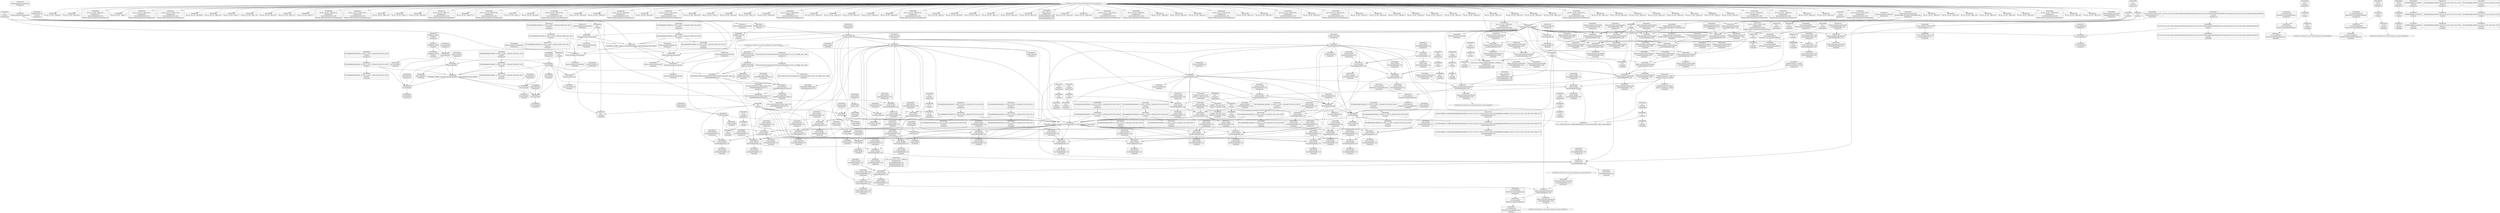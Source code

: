 digraph {
	CE0x448ac90 [shape=record,shape=Mrecord,label="{CE0x448ac90|get_current:tmp1|*SummSink*}"]
	CE0x4437050 [shape=record,shape=Mrecord,label="{CE0x4437050|80:_i32,_112:_i8*,_:_CRE_45,46_}"]
	CE0x4442e80 [shape=record,shape=Mrecord,label="{CE0x4442e80|80:_i32,_112:_i8*,_:_CRE_66,67_}"]
	CE0x443f350 [shape=record,shape=Mrecord,label="{CE0x443f350|current_sid:do.body|*SummSource*}"]
	CE0x443a160 [shape=record,shape=Mrecord,label="{CE0x443a160|i16_27|*Constant*|*SummSink*}"]
	CE0x4469900 [shape=record,shape=Mrecord,label="{CE0x4469900|i64_3|*Constant*}"]
	CE0x4436f20 [shape=record,shape=Mrecord,label="{CE0x4436f20|80:_i32,_112:_i8*,_:_CRE_44,45_}"]
	CE0x44478c0 [shape=record,shape=Mrecord,label="{CE0x44478c0|current_sid:tmp8|security/selinux/hooks.c,218}"]
	CE0x44558a0 [shape=record,shape=Mrecord,label="{CE0x44558a0|80:_i32,_112:_i8*,_:_CRE_16,17_}"]
	CE0x4459bc0 [shape=record,shape=Mrecord,label="{CE0x4459bc0|selinux_msg_queue_associate:q_perm1|security/selinux/hooks.c,5189}"]
	CE0x4450b50 [shape=record,shape=Mrecord,label="{CE0x4450b50|_ret_%struct.task_struct*_%tmp4,_!dbg_!27714|./arch/x86/include/asm/current.h,14}"]
	CE0x4451a20 [shape=record,shape=Mrecord,label="{CE0x4451a20|80:_i32,_112:_i8*,_:_CRE_9,10_}"]
	CE0x44699e0 [shape=record,shape=Mrecord,label="{CE0x44699e0|i64_3|*Constant*|*SummSink*}"]
	CE0x4483680 [shape=record,shape=Mrecord,label="{CE0x4483680|current_sid:tmp19|security/selinux/hooks.c,218|*SummSink*}"]
	CE0x447ab30 [shape=record,shape=Mrecord,label="{CE0x447ab30|current_sid:tmp9|security/selinux/hooks.c,218}"]
	CE0x4453280 [shape=record,shape=Mrecord,label="{CE0x4453280|80:_i32,_112:_i8*,_:_CRE_58,59_}"]
	CE0x44499d0 [shape=record,shape=Mrecord,label="{CE0x44499d0|80:_i32,_112:_i8*,_:_CRE_12,13_}"]
	CE0x449a9a0 [shape=record,shape=Mrecord,label="{CE0x449a9a0|COLLAPSED:_GCMRE___llvm_gcov_ctr98_internal_global_2_x_i64_zeroinitializer:_elem_0:default:}"]
	CE0x44b9550 [shape=record,shape=Mrecord,label="{CE0x44b9550|get_current:tmp3|*SummSink*}"]
	CE0x4485490 [shape=record,shape=Mrecord,label="{CE0x4485490|%struct.task_struct*_(%struct.task_struct**)*_asm_movq_%gs:$_1:P_,$0_,_r,im,_dirflag_,_fpsr_,_flags_}"]
	CE0x444dd10 [shape=record,shape=Mrecord,label="{CE0x444dd10|selinux_msg_queue_associate:u|security/selinux/hooks.c,5189|*SummSink*}"]
	CE0x44547b0 [shape=record,shape=Mrecord,label="{CE0x44547b0|current_sid:bb}"]
	CE0x4464d10 [shape=record,shape=Mrecord,label="{CE0x4464d10|_call_void_mcount()_#3|*SummSource*}"]
	CE0x5af1880 [shape=record,shape=Mrecord,label="{CE0x5af1880|80:_i32,_112:_i8*,_:_CRE_22,23_}"]
	CE0x4481310 [shape=record,shape=Mrecord,label="{CE0x4481310|_call_void_lockdep_rcu_suspicious(i8*_getelementptr_inbounds_(_25_x_i8_,_25_x_i8_*_.str3,_i32_0,_i32_0),_i32_218,_i8*_getelementptr_inbounds_(_45_x_i8_,_45_x_i8_*_.str12,_i32_0,_i32_0))_#10,_!dbg_!27727|security/selinux/hooks.c,218|*SummSource*}"]
	CE0x4463000 [shape=record,shape=Mrecord,label="{CE0x4463000|current_sid:tmp14|security/selinux/hooks.c,218}"]
	CE0x4484e50 [shape=record,shape=Mrecord,label="{CE0x4484e50|current_sid:land.lhs.true|*SummSource*}"]
	CE0x4443eb0 [shape=record,shape=Mrecord,label="{CE0x4443eb0|80:_i32,_112:_i8*,_:_CRE_40,41_}"]
	CE0x4441360 [shape=record,shape=Mrecord,label="{CE0x4441360|selinux_msg_queue_associate:tmp3|*SummSink*}"]
	CE0x44539b0 [shape=record,shape=Mrecord,label="{CE0x44539b0|selinux_msg_queue_associate:tmp3}"]
	CE0x44557b0 [shape=record,shape=Mrecord,label="{CE0x44557b0|80:_i32,_112:_i8*,_:_CRE_15,16_}"]
	CE0x444b900 [shape=record,shape=Mrecord,label="{CE0x444b900|avc_has_perm:auditdata|Function::avc_has_perm&Arg::auditdata::|*SummSource*}"]
	CE0x444ef40 [shape=record,shape=Mrecord,label="{CE0x444ef40|4:_i32,_:_CRE_4,8_|*MultipleSource*|security/selinux/hooks.c,5186|security/selinux/hooks.c,5186|security/selinux/hooks.c,5191}"]
	CE0x44345a0 [shape=record,shape=Mrecord,label="{CE0x44345a0|_ret_i32_%tmp24,_!dbg_!27742|security/selinux/hooks.c,220}"]
	CE0x4455ae0 [shape=record,shape=Mrecord,label="{CE0x4455ae0|80:_i32,_112:_i8*,_:_CRE_168,172_|*MultipleSource*|security/selinux/hooks.c,5186|Function::selinux_msg_queue_associate&Arg::msq::}"]
	CE0x44c0bb0 [shape=record,shape=Mrecord,label="{CE0x44c0bb0|get_current:tmp4|./arch/x86/include/asm/current.h,14|*SummSource*}"]
	CE0x4464ec0 [shape=record,shape=Mrecord,label="{CE0x4464ec0|current_sid:call|security/selinux/hooks.c,218}"]
	CE0x4457a60 [shape=record,shape=Mrecord,label="{CE0x4457a60|80:_i32,_112:_i8*,_:_CRE_31,32_}"]
	CE0x4431670 [shape=record,shape=Mrecord,label="{CE0x4431670|avc_has_perm:tsid|Function::avc_has_perm&Arg::tsid::|*SummSource*}"]
	CE0x445c780 [shape=record,shape=Mrecord,label="{CE0x445c780|GLOBAL:get_current|*Constant*|*SummSource*}"]
	CE0x444ba50 [shape=record,shape=Mrecord,label="{CE0x444ba50|avc_has_perm:auditdata|Function::avc_has_perm&Arg::auditdata::|*SummSink*}"]
	CE0x444b1e0 [shape=record,shape=Mrecord,label="{CE0x444b1e0|i32_64|*Constant*|*SummSink*}"]
	CE0x4458360 [shape=record,shape=Mrecord,label="{CE0x4458360|selinux_msg_queue_associate:ad|security/selinux/hooks.c, 5183|*SummSource*}"]
	CE0x44429c0 [shape=record,shape=Mrecord,label="{CE0x44429c0|80:_i32,_112:_i8*,_:_CRE_62,63_}"]
	CE0x445c0c0 [shape=record,shape=Mrecord,label="{CE0x445c0c0|80:_i32,_112:_i8*,_:_CRE_54,55_}"]
	"CONST[source:0(mediator),value:2(dynamic)][purpose:{subject}][SnkIdx:0]"
	CE0x445e3e0 [shape=record,shape=Mrecord,label="{CE0x445e3e0|_call_void_mcount()_#3}"]
	CE0x4443fe0 [shape=record,shape=Mrecord,label="{CE0x4443fe0|80:_i32,_112:_i8*,_:_CRE_41,42_}"]
	CE0x444c690 [shape=record,shape=Mrecord,label="{CE0x444c690|current_sid:tmp11|security/selinux/hooks.c,218|*SummSink*}"]
	CE0x447a9c0 [shape=record,shape=Mrecord,label="{CE0x447a9c0|i64_4|*Constant*|*SummSource*}"]
	CE0x445be60 [shape=record,shape=Mrecord,label="{CE0x445be60|80:_i32,_112:_i8*,_:_CRE_52,53_}"]
	CE0x4444d40 [shape=record,shape=Mrecord,label="{CE0x4444d40|i64_1|*Constant*}"]
	CE0x443f9c0 [shape=record,shape=Mrecord,label="{CE0x443f9c0|selinux_msg_queue_associate:q_perm|security/selinux/hooks.c,5186}"]
	CE0x44403d0 [shape=record,shape=Mrecord,label="{CE0x44403d0|i64_4|*Constant*}"]
	CE0x44314c0 [shape=record,shape=Mrecord,label="{CE0x44314c0|avc_has_perm:tsid|Function::avc_has_perm&Arg::tsid::}"]
	CE0x4446560 [shape=record,shape=Mrecord,label="{CE0x4446560|current_sid:tmp1}"]
	CE0x44b8c90 [shape=record,shape=Mrecord,label="{CE0x44b8c90|get_current:tmp2|*SummSource*}"]
	CE0x5155780 [shape=record,shape=Mrecord,label="{CE0x5155780|80:_i32,_112:_i8*,_:_CRE_30,31_}"]
	CE0x445dee0 [shape=record,shape=Mrecord,label="{CE0x445dee0|current_sid:tmp2|*SummSource*}"]
	"CONST[source:0(mediator),value:2(dynamic)][purpose:{subject}][SrcIdx:3]"
	CE0x444bd90 [shape=record,shape=Mrecord,label="{CE0x444bd90|_ret_i32_%retval.0,_!dbg_!27728|security/selinux/avc.c,775|*SummSink*}"]
	CE0x446c410 [shape=record,shape=Mrecord,label="{CE0x446c410|current_sid:tmp16|security/selinux/hooks.c,218|*SummSource*}"]
	CE0x63b65d0 [shape=record,shape=Mrecord,label="{CE0x63b65d0|80:_i32,_112:_i8*,_:_CRE_5,6_}"]
	CE0x445c360 [shape=record,shape=Mrecord,label="{CE0x445c360|selinux_msg_queue_associate:ad|security/selinux/hooks.c, 5183}"]
	CE0x4482b80 [shape=record,shape=Mrecord,label="{CE0x4482b80|current_sid:tmp18|security/selinux/hooks.c,218|*SummSource*}"]
	CE0x446be90 [shape=record,shape=Mrecord,label="{CE0x446be90|current_sid:tmp15|security/selinux/hooks.c,218|*SummSource*}"]
	"CONST[source:0(mediator),value:2(dynamic)][purpose:{object}][SnkIdx:2]"
	CE0x4463480 [shape=record,shape=Mrecord,label="{CE0x4463480|i1_true|*Constant*}"]
	CE0x446a090 [shape=record,shape=Mrecord,label="{CE0x446a090|i64_0|*Constant*|*SummSink*}"]
	CE0x4458d80 [shape=record,shape=Mrecord,label="{CE0x4458d80|GLOBAL:current_sid|*Constant*|*SummSink*}"]
	CE0x5155410 [shape=record,shape=Mrecord,label="{CE0x5155410|80:_i32,_112:_i8*,_:_CRE_26,27_}"]
	CE0x444c120 [shape=record,shape=Mrecord,label="{CE0x444c120|_ret_i32_%call3,_!dbg_!27729|security/selinux/hooks.c,5191}"]
	CE0x4437ee0 [shape=record,shape=Mrecord,label="{CE0x4437ee0|i32_3|*Constant*|*SummSink*}"]
	CE0x447b240 [shape=record,shape=Mrecord,label="{CE0x447b240|current_sid:tmp11|security/selinux/hooks.c,218}"]
	CE0x44418f0 [shape=record,shape=Mrecord,label="{CE0x44418f0|i32_1|*Constant*|*SummSource*}"]
	CE0x447aa90 [shape=record,shape=Mrecord,label="{CE0x447aa90|i64_4|*Constant*|*SummSink*}"]
	CE0x4482120 [shape=record,shape=Mrecord,label="{CE0x4482120|i64*_getelementptr_inbounds_(_11_x_i64_,_11_x_i64_*___llvm_gcov_ctr125,_i64_0,_i64_9)|*Constant*|*SummSource*}"]
	CE0x4481f50 [shape=record,shape=Mrecord,label="{CE0x4481f50|i64*_getelementptr_inbounds_(_11_x_i64_,_11_x_i64_*___llvm_gcov_ctr125,_i64_0,_i64_9)|*Constant*}"]
	CE0x44826e0 [shape=record,shape=Mrecord,label="{CE0x44826e0|current_sid:tmp17|security/selinux/hooks.c,218|*SummSource*}"]
	CE0x448b610 [shape=record,shape=Mrecord,label="{CE0x448b610|current_sid:security|security/selinux/hooks.c,218|*SummSink*}"]
	CE0x445cd90 [shape=record,shape=Mrecord,label="{CE0x445cd90|get_current:tmp2}"]
	CE0x4483560 [shape=record,shape=Mrecord,label="{CE0x4483560|i64*_getelementptr_inbounds_(_11_x_i64_,_11_x_i64_*___llvm_gcov_ctr125,_i64_0,_i64_10)|*Constant*|*SummSource*}"]
	CE0x44836f0 [shape=record,shape=Mrecord,label="{CE0x44836f0|current_sid:tmp20|security/selinux/hooks.c,218}"]
	CE0x44815c0 [shape=record,shape=Mrecord,label="{CE0x44815c0|i32_218|*Constant*|*SummSink*}"]
	CE0x445bc90 [shape=record,shape=Mrecord,label="{CE0x445bc90|i64_1|*Constant*}"]
	CE0x44473e0 [shape=record,shape=Mrecord,label="{CE0x44473e0|i32_10|*Constant*}"]
	CE0x44bd210 [shape=record,shape=Mrecord,label="{CE0x44bd210|i64*_getelementptr_inbounds_(_2_x_i64_,_2_x_i64_*___llvm_gcov_ctr98,_i64_0,_i64_1)|*Constant*|*SummSink*}"]
	CE0x447db40 [shape=record,shape=Mrecord,label="{CE0x447db40|current_sid:tmp5|security/selinux/hooks.c,218|*SummSource*}"]
	CE0x4456e40 [shape=record,shape=Mrecord,label="{CE0x4456e40|selinux_msg_queue_associate:tmp4|security/selinux/hooks.c,5186|*SummSink*}"]
	CE0x444f4a0 [shape=record,shape=Mrecord,label="{CE0x444f4a0|_ret_i32_%call3,_!dbg_!27729|security/selinux/hooks.c,5191|*SummSource*}"]
	CE0x4440360 [shape=record,shape=Mrecord,label="{CE0x4440360|current_sid:tmp10|security/selinux/hooks.c,218}"]
	CE0x44457f0 [shape=record,shape=Mrecord,label="{CE0x44457f0|80:_i32,_112:_i8*,_:_CRE_112,120_|*MultipleSource*|security/selinux/hooks.c,5186|Function::selinux_msg_queue_associate&Arg::msq::}"]
	CE0x444bbd0 [shape=record,shape=Mrecord,label="{CE0x444bbd0|_ret_i32_%retval.0,_!dbg_!27728|security/selinux/avc.c,775|*SummSource*}"]
	CE0x44373e0 [shape=record,shape=Mrecord,label="{CE0x44373e0|selinux_msg_queue_associate:entry|*SummSource*}"]
	CE0x44631d0 [shape=record,shape=Mrecord,label="{CE0x44631d0|current_sid:tmp14|security/selinux/hooks.c,218|*SummSource*}"]
	"CONST[source:1(input),value:2(dynamic)][purpose:{object}][SrcIdx:1]"
	CE0x444b350 [shape=record,shape=Mrecord,label="{CE0x444b350|avc_has_perm:requested|Function::avc_has_perm&Arg::requested::|*SummSink*}"]
	CE0x4488e80 [shape=record,shape=Mrecord,label="{CE0x4488e80|get_current:bb|*SummSink*}"]
	CE0x44853d0 [shape=record,shape=Mrecord,label="{CE0x44853d0|GLOBAL:current_task|Global_var:current_task|*SummSink*}"]
	CE0x4483e80 [shape=record,shape=Mrecord,label="{CE0x4483e80|GLOBAL:lockdep_rcu_suspicious|*Constant*|*SummSource*}"]
	CE0x444c7c0 [shape=record,shape=Mrecord,label="{CE0x444c7c0|current_sid:tmp12|security/selinux/hooks.c,218}"]
	CE0x4463650 [shape=record,shape=Mrecord,label="{CE0x4463650|i1_true|*Constant*|*SummSource*}"]
	CE0x4488b50 [shape=record,shape=Mrecord,label="{CE0x4488b50|current_sid:tmp24|security/selinux/hooks.c,220|*SummSink*}"]
	CE0x443f3f0 [shape=record,shape=Mrecord,label="{CE0x443f3f0|current_sid:do.body|*SummSink*}"]
	CE0x446a690 [shape=record,shape=Mrecord,label="{CE0x446a690|i64*_getelementptr_inbounds_(_11_x_i64_,_11_x_i64_*___llvm_gcov_ctr125,_i64_0,_i64_1)|*Constant*|*SummSink*}"]
	CE0x4488fb0 [shape=record,shape=Mrecord,label="{CE0x4488fb0|i64*_getelementptr_inbounds_(_2_x_i64_,_2_x_i64_*___llvm_gcov_ctr98,_i64_0,_i64_0)|*Constant*|*SummSource*}"]
	CE0x4445260 [shape=record,shape=Mrecord,label="{CE0x4445260|80:_i32,_112:_i8*,_:_CRE_96,100_|*MultipleSource*|security/selinux/hooks.c,5186|Function::selinux_msg_queue_associate&Arg::msq::}"]
	CE0x4445130 [shape=record,shape=Mrecord,label="{CE0x4445130|80:_i32,_112:_i8*,_:_CRE_92,96_|*MultipleSource*|security/selinux/hooks.c,5186|Function::selinux_msg_queue_associate&Arg::msq::}"]
	CE0x44b9610 [shape=record,shape=Mrecord,label="{CE0x44b9610|_call_void_mcount()_#3}"]
	CE0x443b090 [shape=record,shape=Mrecord,label="{CE0x443b090|selinux_msg_queue_associate:tmp4|security/selinux/hooks.c,5186}"]
	CE0x444e680 [shape=record,shape=Mrecord,label="{CE0x444e680|selinux_msg_queue_associate:sid2|security/selinux/hooks.c,5191}"]
	CE0x4450eb0 [shape=record,shape=Mrecord,label="{CE0x4450eb0|i32_78|*Constant*}"]
	CE0x4458440 [shape=record,shape=Mrecord,label="{CE0x4458440|selinux_msg_queue_associate:ad|security/selinux/hooks.c, 5183|*SummSink*}"]
	CE0x44c0d70 [shape=record,shape=Mrecord,label="{CE0x44c0d70|GLOBAL:current_task|Global_var:current_task}"]
	CE0x444ce40 [shape=record,shape=Mrecord,label="{CE0x444ce40|i64*_getelementptr_inbounds_(_11_x_i64_,_11_x_i64_*___llvm_gcov_ctr125,_i64_0,_i64_6)|*Constant*|*SummSource*}"]
	CE0x4436c70 [shape=record,shape=Mrecord,label="{CE0x4436c70|80:_i32,_112:_i8*,_:_CRE_42,43_}"]
	CE0x4467920 [shape=record,shape=Mrecord,label="{CE0x4467920|i64_2|*Constant*}"]
	CE0x4463bb0 [shape=record,shape=Mrecord,label="{CE0x4463bb0|i64*_getelementptr_inbounds_(_11_x_i64_,_11_x_i64_*___llvm_gcov_ctr125,_i64_0,_i64_8)|*Constant*|*SummSource*}"]
	CE0x4483610 [shape=record,shape=Mrecord,label="{CE0x4483610|i64*_getelementptr_inbounds_(_11_x_i64_,_11_x_i64_*___llvm_gcov_ctr125,_i64_0,_i64_10)|*Constant*|*SummSink*}"]
	CE0x445df50 [shape=record,shape=Mrecord,label="{CE0x445df50|current_sid:tmp2|*SummSink*}"]
	CE0x4431360 [shape=record,shape=Mrecord,label="{CE0x4431360|avc_has_perm:ssid|Function::avc_has_perm&Arg::ssid::|*SummSource*}"]
	CE0x44c0320 [shape=record,shape=Mrecord,label="{CE0x44c0320|%struct.task_struct*_(%struct.task_struct**)*_asm_movq_%gs:$_1:P_,$0_,_r,im,_dirflag_,_fpsr_,_flags_|*SummSink*}"]
	CE0x445c1f0 [shape=record,shape=Mrecord,label="{CE0x445c1f0|80:_i32,_112:_i8*,_:_CRE_55,56_}"]
	CE0x4455ea0 [shape=record,shape=Mrecord,label="{CE0x4455ea0|80:_i32,_112:_i8*,_:_CRE_176,184_|*MultipleSource*|security/selinux/hooks.c,5186|Function::selinux_msg_queue_associate&Arg::msq::}"]
	"CONST[source:2(external),value:2(dynamic)][purpose:{subject}][SrcIdx:2]"
	CE0x4447050 [shape=record,shape=Mrecord,label="{CE0x4447050|80:_i32,_112:_i8*,_:_CRE_69,70_}"]
	CE0x4466e70 [shape=record,shape=Mrecord,label="{CE0x4466e70|current_sid:if.end}"]
	CE0x445b460 [shape=record,shape=Mrecord,label="{CE0x445b460|_ret_i32_%tmp24,_!dbg_!27742|security/selinux/hooks.c,220|*SummSource*}"]
	CE0x44477b0 [shape=record,shape=Mrecord,label="{CE0x44477b0|GLOBAL:current_sid.__warned|Global_var:current_sid.__warned|*SummSink*}"]
	CE0x4446df0 [shape=record,shape=Mrecord,label="{CE0x4446df0|80:_i32,_112:_i8*,_:_CRE_67,68_}"]
	CE0x445c900 [shape=record,shape=Mrecord,label="{CE0x445c900|GLOBAL:get_current|*Constant*|*SummSink*}"]
	CE0x4464000 [shape=record,shape=Mrecord,label="{CE0x4464000|get_current:tmp4|./arch/x86/include/asm/current.h,14}"]
	CE0x445e160 [shape=record,shape=Mrecord,label="{CE0x445e160|current_sid:tmp3}"]
	CE0x44434b0 [shape=record,shape=Mrecord,label="{CE0x44434b0|80:_i32,_112:_i8*,_:_CRE_47,48_}"]
	CE0x445b7e0 [shape=record,shape=Mrecord,label="{CE0x445b7e0|i64*_getelementptr_inbounds_(_11_x_i64_,_11_x_i64_*___llvm_gcov_ctr125,_i64_0,_i64_1)|*Constant*}"]
	CE0x4486490 [shape=record,shape=Mrecord,label="{CE0x4486490|current_sid:cred|security/selinux/hooks.c,218}"]
	CE0x4453150 [shape=record,shape=Mrecord,label="{CE0x4453150|80:_i32,_112:_i8*,_:_CRE_57,58_}"]
	CE0x4483c30 [shape=record,shape=Mrecord,label="{CE0x4483c30|GLOBAL:lockdep_rcu_suspicious|*Constant*}"]
	CE0x4483180 [shape=record,shape=Mrecord,label="{CE0x4483180|i64*_getelementptr_inbounds_(_11_x_i64_,_11_x_i64_*___llvm_gcov_ctr125,_i64_0,_i64_10)|*Constant*}"]
	CE0x4458bc0 [shape=record,shape=Mrecord,label="{CE0x4458bc0|GLOBAL:current_sid|*Constant*|*SummSource*}"]
	CE0x44396c0 [shape=record,shape=Mrecord,label="{CE0x44396c0|selinux_msg_queue_associate:type|security/selinux/hooks.c,5188|*SummSource*}"]
	CE0x4444480 [shape=record,shape=Mrecord,label="{CE0x4444480|get_current:tmp1|*SummSource*}"]
	CE0x4464ad0 [shape=record,shape=Mrecord,label="{CE0x4464ad0|current_sid:tmp3|*SummSink*}"]
	CE0x4447c30 [shape=record,shape=Mrecord,label="{CE0x4447c30|0:_i8,_:_GCMR_current_sid.__warned_internal_global_i8_0,_section_.data.unlikely_,_align_1:_elem_0:default:}"]
	CE0x4443d80 [shape=record,shape=Mrecord,label="{CE0x4443d80|80:_i32,_112:_i8*,_:_CRE_39,40_}"]
	CE0x4434390 [shape=record,shape=Mrecord,label="{CE0x4434390|current_sid:entry}"]
	CE0x4454050 [shape=record,shape=Mrecord,label="{CE0x4454050|selinux_msg_queue_associate:msq|Function::selinux_msg_queue_associate&Arg::msq::|*SummSink*}"]
	CE0x4488830 [shape=record,shape=Mrecord,label="{CE0x4488830|current_sid:tmp24|security/selinux/hooks.c,220}"]
	CE0x4447df0 [shape=record,shape=Mrecord,label="{CE0x4447df0|current_sid:tmp8|security/selinux/hooks.c,218|*SummSource*}"]
	CE0x444d870 [shape=record,shape=Mrecord,label="{CE0x444d870|i32_(i32,_i32,_i16,_i32,_%struct.common_audit_data*)*_bitcast_(i32_(i32,_i32,_i16,_i32,_%struct.common_audit_data.495*)*_avc_has_perm_to_i32_(i32,_i32,_i16,_i32,_%struct.common_audit_data*)*)|*Constant*|*SummSource*}"]
	CE0x4444600 [shape=record,shape=Mrecord,label="{CE0x4444600|selinux_msg_queue_associate:tmp2|*SummSource*}"]
	CE0x443e760 [shape=record,shape=Mrecord,label="{CE0x443e760|current_sid:if.end|*SummSource*}"]
	CE0x444cbe0 [shape=record,shape=Mrecord,label="{CE0x444cbe0|i64*_getelementptr_inbounds_(_11_x_i64_,_11_x_i64_*___llvm_gcov_ctr125,_i64_0,_i64_6)|*Constant*}"]
	CE0x4443c50 [shape=record,shape=Mrecord,label="{CE0x4443c50|80:_i32,_112:_i8*,_:_CRE_61,62_}"]
	CE0x4456400 [shape=record,shape=Mrecord,label="{CE0x4456400|80:_i32,_112:_i8*,_:_CRE_200,208_|*MultipleSource*|security/selinux/hooks.c,5186|Function::selinux_msg_queue_associate&Arg::msq::}"]
	CE0x4455330 [shape=record,shape=Mrecord,label="{CE0x4455330|80:_i32,_112:_i8*,_:_CRE_36,37_}"]
	CE0x4434800 [shape=record,shape=Mrecord,label="{CE0x4434800|selinux_msg_queue_associate:bb}"]
	CE0x4452ea0 [shape=record,shape=Mrecord,label="{CE0x4452ea0|i32_1|*Constant*|*SummSink*}"]
	CE0x445a200 [shape=record,shape=Mrecord,label="{CE0x445a200|80:_i32,_112:_i8*,_:_CRE_18,19_}"]
	CE0x4442510 [shape=record,shape=Mrecord,label="{CE0x4442510|selinux_msg_queue_associate:tmp1|*SummSink*}"]
	CE0x44681a0 [shape=record,shape=Mrecord,label="{CE0x44681a0|current_sid:tmp5|security/selinux/hooks.c,218}"]
	CE0x447ac30 [shape=record,shape=Mrecord,label="{CE0x447ac30|current_sid:tmp9|security/selinux/hooks.c,218|*SummSource*}"]
	CE0x44534e0 [shape=record,shape=Mrecord,label="{CE0x44534e0|80:_i32,_112:_i8*,_:_CRE_60,61_}"]
	CE0x4486e70 [shape=record,shape=Mrecord,label="{CE0x4486e70|i32_1|*Constant*}"]
	CE0x4456960 [shape=record,shape=Mrecord,label="{CE0x4456960|i32_10|*Constant*|*SummSource*}"]
	CE0x444d6a0 [shape=record,shape=Mrecord,label="{CE0x444d6a0|i32_(i32,_i32,_i16,_i32,_%struct.common_audit_data*)*_bitcast_(i32_(i32,_i32,_i16,_i32,_%struct.common_audit_data.495*)*_avc_has_perm_to_i32_(i32,_i32,_i16,_i32,_%struct.common_audit_data*)*)|*Constant*}"]
	CE0x4442af0 [shape=record,shape=Mrecord,label="{CE0x4442af0|80:_i32,_112:_i8*,_:_CRE_63,64_}"]
	CE0x4444bf0 [shape=record,shape=Mrecord,label="{CE0x4444bf0|i64*_getelementptr_inbounds_(_2_x_i64_,_2_x_i64_*___llvm_gcov_ctr304,_i64_0,_i64_0)|*Constant*|*SummSink*}"]
	CE0x4444590 [shape=record,shape=Mrecord,label="{CE0x4444590|selinux_msg_queue_associate:tmp2|*SummSink*}"]
	CE0x4452e30 [shape=record,shape=Mrecord,label="{CE0x4452e30|selinux_msg_queue_associate:tmp1|*SummSource*}"]
	CE0x4466f10 [shape=record,shape=Mrecord,label="{CE0x4466f10|i64*_getelementptr_inbounds_(_2_x_i64_,_2_x_i64_*___llvm_gcov_ctr98,_i64_0,_i64_1)|*Constant*|*SummSource*}"]
	CE0x444da30 [shape=record,shape=Mrecord,label="{CE0x444da30|i32_(i32,_i32,_i16,_i32,_%struct.common_audit_data*)*_bitcast_(i32_(i32,_i32,_i16,_i32,_%struct.common_audit_data.495*)*_avc_has_perm_to_i32_(i32,_i32,_i16,_i32,_%struct.common_audit_data*)*)|*Constant*|*SummSink*}"]
	CE0x44400c0 [shape=record,shape=Mrecord,label="{CE0x44400c0|i64_5|*Constant*|*SummSource*}"]
	CE0x4484ef0 [shape=record,shape=Mrecord,label="{CE0x4484ef0|current_sid:land.lhs.true|*SummSink*}"]
	CE0x4448a40 [shape=record,shape=Mrecord,label="{CE0x4448a40|80:_i32,_112:_i8*,_:_CRE_76,80_|*MultipleSource*|security/selinux/hooks.c,5186|Function::selinux_msg_queue_associate&Arg::msq::}"]
	CE0x4434530 [shape=record,shape=Mrecord,label="{CE0x4434530|current_sid:entry|*SummSink*}"]
	CE0x63b6670 [shape=record,shape=Mrecord,label="{CE0x63b6670|80:_i32,_112:_i8*,_:_CRE_6,7_}"]
	CE0x448aee0 [shape=record,shape=Mrecord,label="{CE0x448aee0|current_sid:tmp21|security/selinux/hooks.c,218|*SummSink*}"]
	CE0x4456750 [shape=record,shape=Mrecord,label="{CE0x4456750|80:_i32,_112:_i8*,_:_CRE_216,224_|*MultipleSource*|security/selinux/hooks.c,5186|Function::selinux_msg_queue_associate&Arg::msq::}"]
	CE0x4455cc0 [shape=record,shape=Mrecord,label="{CE0x4455cc0|80:_i32,_112:_i8*,_:_CRE_172,176_|*MultipleSource*|security/selinux/hooks.c,5186|Function::selinux_msg_queue_associate&Arg::msq::}"]
	CE0x4456b00 [shape=record,shape=Mrecord,label="{CE0x4456b00|selinux_msg_queue_associate:security|security/selinux/hooks.c,5186|*SummSink*}"]
	CE0x44856e0 [shape=record,shape=Mrecord,label="{CE0x44856e0|current_sid:if.then|*SummSource*}"]
	CE0x444db50 [shape=record,shape=Mrecord,label="{CE0x444db50|selinux_msg_queue_associate:u|security/selinux/hooks.c,5189|*SummSource*}"]
	CE0x444d580 [shape=record,shape=Mrecord,label="{CE0x444d580|current_sid:tmp13|security/selinux/hooks.c,218|*SummSource*}"]
	CE0x4459a50 [shape=record,shape=Mrecord,label="{CE0x4459a50|i8_4|*Constant*|*SummSink*}"]
	CE0x445ad10 [shape=record,shape=Mrecord,label="{CE0x445ad10|selinux_msg_queue_associate:call|security/selinux/hooks.c,5184|*SummSink*}"]
	CE0x448b050 [shape=record,shape=Mrecord,label="{CE0x448b050|i32_22|*Constant*|*SummSource*}"]
	CE0x447ad00 [shape=record,shape=Mrecord,label="{CE0x447ad00|current_sid:tmp9|security/selinux/hooks.c,218|*SummSink*}"]
	CE0x445f100 [shape=record,shape=Mrecord,label="{CE0x445f100|current_sid:tmp20|security/selinux/hooks.c,218|*SummSink*}"]
	CE0x44317a0 [shape=record,shape=Mrecord,label="{CE0x44317a0|avc_has_perm:tsid|Function::avc_has_perm&Arg::tsid::|*SummSink*}"]
	CE0x444de90 [shape=record,shape=Mrecord,label="{CE0x444de90|selinux_msg_queue_associate:ipc_id|security/selinux/hooks.c,5189}"]
	CE0x4446f20 [shape=record,shape=Mrecord,label="{CE0x4446f20|80:_i32,_112:_i8*,_:_CRE_68,69_}"]
	CE0x444b890 [shape=record,shape=Mrecord,label="{CE0x444b890|avc_has_perm:auditdata|Function::avc_has_perm&Arg::auditdata::}"]
	CE0x4482750 [shape=record,shape=Mrecord,label="{CE0x4482750|current_sid:tmp17|security/selinux/hooks.c,218|*SummSink*}"]
	CE0x4430500 [shape=record,shape=Mrecord,label="{CE0x4430500|selinux_msg_queue_associate:q_perm1|security/selinux/hooks.c,5189|*SummSink*}"]
	CE0x4468510 [shape=record,shape=Mrecord,label="{CE0x4468510|GLOBAL:current_sid.__warned|Global_var:current_sid.__warned|*SummSource*}"]
	CE0x44812a0 [shape=record,shape=Mrecord,label="{CE0x44812a0|_call_void_lockdep_rcu_suspicious(i8*_getelementptr_inbounds_(_25_x_i8_,_25_x_i8_*_.str3,_i32_0,_i32_0),_i32_218,_i8*_getelementptr_inbounds_(_45_x_i8_,_45_x_i8_*_.str12,_i32_0,_i32_0))_#10,_!dbg_!27727|security/selinux/hooks.c,218}"]
	CE0x44585a0 [shape=record,shape=Mrecord,label="{CE0x44585a0|i64*_getelementptr_inbounds_(_2_x_i64_,_2_x_i64_*___llvm_gcov_ctr304,_i64_0,_i64_0)|*Constant*|*SummSource*}"]
	CE0x445ad80 [shape=record,shape=Mrecord,label="{CE0x445ad80|selinux_msg_queue_associate:call|security/selinux/hooks.c,5184|*SummSource*}"]
	CE0x4486d40 [shape=record,shape=Mrecord,label="{CE0x4486d40|i32_22|*Constant*}"]
	CE0x4488d00 [shape=record,shape=Mrecord,label="{CE0x4488d00|get_current:bb|*SummSource*}"]
	CE0x617f230 [shape=record,shape=Mrecord,label="{CE0x617f230|selinux_msg_queue_associate:q_perm|security/selinux/hooks.c,5186|*SummSink*}"]
	CE0x446c590 [shape=record,shape=Mrecord,label="{CE0x446c590|current_sid:tmp16|security/selinux/hooks.c,218|*SummSink*}"]
	CE0x4463b40 [shape=record,shape=Mrecord,label="{CE0x4463b40|i64*_getelementptr_inbounds_(_11_x_i64_,_11_x_i64_*___llvm_gcov_ctr125,_i64_0,_i64_8)|*Constant*}"]
	CE0x444b520 [shape=record,shape=Mrecord,label="{CE0x444b520|avc_has_perm:requested|Function::avc_has_perm&Arg::requested::}"]
	CE0x447ccb0 [shape=record,shape=Mrecord,label="{CE0x447ccb0|current_sid:call4|security/selinux/hooks.c,218|*SummSink*}"]
	CE0x4455460 [shape=record,shape=Mrecord,label="{CE0x4455460|80:_i32,_112:_i8*,_:_CRE_37,38_}"]
	CE0x617f0e0 [shape=record,shape=Mrecord,label="{CE0x617f0e0|80:_i32,_112:_i8*,_:_CRE_0,1_}"]
	CE0x446bf00 [shape=record,shape=Mrecord,label="{CE0x446bf00|current_sid:tmp15|security/selinux/hooks.c,218|*SummSink*}"]
	CE0x4455990 [shape=record,shape=Mrecord,label="{CE0x4455990|80:_i32,_112:_i8*,_:_CRE_17,18_}"]
	CE0x444a640 [shape=record,shape=Mrecord,label="{CE0x444a640|80:_i32,_112:_i8*,_:_CRE_23,24_}"]
	CE0x4481c10 [shape=record,shape=Mrecord,label="{CE0x4481c10|i8*_getelementptr_inbounds_(_45_x_i8_,_45_x_i8_*_.str12,_i32_0,_i32_0)|*Constant*|*SummSource*}"]
	CE0x4482320 [shape=record,shape=Mrecord,label="{CE0x4482320|current_sid:tmp17|security/selinux/hooks.c,218}"]
	CE0x445d630 [shape=record,shape=Mrecord,label="{CE0x445d630|0:_i32,_4:_i32,_8:_i32,_12:_i32,_:_CMRE_4,8_|*MultipleSource*|security/selinux/hooks.c,218|security/selinux/hooks.c,218|security/selinux/hooks.c,220}"]
	CE0x44680f0 [shape=record,shape=Mrecord,label="{CE0x44680f0|GLOBAL:__llvm_gcov_ctr125|Global_var:__llvm_gcov_ctr125|*SummSink*}"]
	CE0x4434490 [shape=record,shape=Mrecord,label="{CE0x4434490|current_sid:entry|*SummSource*}"]
	CE0x4439a20 [shape=record,shape=Mrecord,label="{CE0x4439a20|0:_i8,_8:_i32,_24:_%struct.selinux_audit_data*,_:_SCMRE_0,1_|*MultipleSource*|security/selinux/hooks.c, 5183|security/selinux/hooks.c,5188}"]
	CE0x447da30 [shape=record,shape=Mrecord,label="{CE0x447da30|GLOBAL:__llvm_gcov_ctr125|Global_var:__llvm_gcov_ctr125|*SummSource*}"]
	CE0x445d2f0 [shape=record,shape=Mrecord,label="{CE0x445d2f0|current_sid:sid|security/selinux/hooks.c,220|*SummSource*}"]
	CE0x44472b0 [shape=record,shape=Mrecord,label="{CE0x44472b0|80:_i32,_112:_i8*,_:_CRE_71,72_}"]
	CE0x63b6530 [shape=record,shape=Mrecord,label="{CE0x63b6530|80:_i32,_112:_i8*,_:_CRE_4,5_}"]
	CE0x447b110 [shape=record,shape=Mrecord,label="{CE0x447b110|current_sid:tmp10|security/selinux/hooks.c,218|*SummSink*}"]
	CE0x4446280 [shape=record,shape=Mrecord,label="{CE0x4446280|80:_i32,_112:_i8*,_:_CRE_160,168_|*MultipleSource*|security/selinux/hooks.c,5186|Function::selinux_msg_queue_associate&Arg::msq::}"]
	CE0x4468210 [shape=record,shape=Mrecord,label="{CE0x4468210|GLOBAL:__llvm_gcov_ctr125|Global_var:__llvm_gcov_ctr125}"]
	CE0x4488320 [shape=record,shape=Mrecord,label="{CE0x4488320|i64*_getelementptr_inbounds_(_2_x_i64_,_2_x_i64_*___llvm_gcov_ctr98,_i64_0,_i64_0)|*Constant*}"]
	CE0x444f310 [shape=record,shape=Mrecord,label="{CE0x444f310|selinux_msg_queue_associate:tmp7|security/selinux/hooks.c,5191|*SummSource*}"]
	CE0x44583d0 [shape=record,shape=Mrecord,label="{CE0x44583d0|i64*_getelementptr_inbounds_(_2_x_i64_,_2_x_i64_*___llvm_gcov_ctr304,_i64_0,_i64_1)|*Constant*}"]
	CE0x4439d20 [shape=record,shape=Mrecord,label="{CE0x4439d20|current_sid:tmp6|security/selinux/hooks.c,218}"]
	CE0x44889c0 [shape=record,shape=Mrecord,label="{CE0x44889c0|current_sid:tmp24|security/selinux/hooks.c,220|*SummSource*}"]
	CE0x445e340 [shape=record,shape=Mrecord,label="{CE0x445e340|current_sid:tmp3|*SummSource*}"]
	CE0x444ade0 [shape=record,shape=Mrecord,label="{CE0x444ade0|i64_1|*Constant*|*SummSource*}"]
	CE0x443d110 [shape=record,shape=Mrecord,label="{CE0x443d110|i64*_getelementptr_inbounds_(_2_x_i64_,_2_x_i64_*___llvm_gcov_ctr304,_i64_0,_i64_1)|*Constant*|*SummSource*}"]
	CE0x4456c30 [shape=record,shape=Mrecord,label="{CE0x4456c30|selinux_msg_queue_associate:security|security/selinux/hooks.c,5186|*SummSource*}"]
	CE0x4467620 [shape=record,shape=Mrecord,label="{CE0x4467620|current_sid:tobool|security/selinux/hooks.c,218|*SummSink*}"]
	CE0x4445ec0 [shape=record,shape=Mrecord,label="{CE0x4445ec0|80:_i32,_112:_i8*,_:_CRE_144,152_|*MultipleSource*|security/selinux/hooks.c,5186|Function::selinux_msg_queue_associate&Arg::msq::}"]
	CE0x4482d00 [shape=record,shape=Mrecord,label="{CE0x4482d00|current_sid:tmp18|security/selinux/hooks.c,218|*SummSink*}"]
	CE0x4431400 [shape=record,shape=Mrecord,label="{CE0x4431400|avc_has_perm:ssid|Function::avc_has_perm&Arg::ssid::|*SummSink*}"]
	CE0x4434710 [shape=record,shape=Mrecord,label="{CE0x4434710|selinux_msg_queue_associate:entry|*SummSink*}"]
	CE0x4456a90 [shape=record,shape=Mrecord,label="{CE0x4456a90|i32_10|*Constant*|*SummSink*}"]
	CE0x4468280 [shape=record,shape=Mrecord,label="{CE0x4468280|current_sid:tmp7|security/selinux/hooks.c,218|*SummSink*}"]
	CE0x445de70 [shape=record,shape=Mrecord,label="{CE0x445de70|current_sid:tmp2}"]
	CE0x443fe30 [shape=record,shape=Mrecord,label="{CE0x443fe30|i64_5|*Constant*}"]
	CE0x444e1e0 [shape=record,shape=Mrecord,label="{CE0x444e1e0|selinux_msg_queue_associate:ipc_id|security/selinux/hooks.c,5189|*SummSource*}"]
	CE0x445cb40 [shape=record,shape=Mrecord,label="{CE0x445cb40|get_current:entry|*SummSource*}"]
	CE0x51554b0 [shape=record,shape=Mrecord,label="{CE0x51554b0|80:_i32,_112:_i8*,_:_CRE_27,28_}"]
	CE0x5816ab0 [shape=record,shape=Mrecord,label="{CE0x5816ab0|80:_i32,_112:_i8*,_:_CRE_3,4_}"]
	CE0x5155690 [shape=record,shape=Mrecord,label="{CE0x5155690|80:_i32,_112:_i8*,_:_CRE_29,30_}"]
	CE0x4450f20 [shape=record,shape=Mrecord,label="{CE0x4450f20|i32_78|*Constant*|*SummSink*}"]
	CE0x445cc60 [shape=record,shape=Mrecord,label="{CE0x445cc60|get_current:entry|*SummSink*}"]
	CE0x4447510 [shape=record,shape=Mrecord,label="{CE0x4447510|80:_i32,_112:_i8*,_:_CRE_72,73_|*MultipleSource*|security/selinux/hooks.c,5186|Function::selinux_msg_queue_associate&Arg::msq::}"]
	CE0x44548e0 [shape=record,shape=Mrecord,label="{CE0x44548e0|current_sid:bb|*SummSource*}"]
	CE0x4463f60 [shape=record,shape=Mrecord,label="{CE0x4463f60|_call_void_mcount()_#3|*SummSink*}"]
	CE0x4486500 [shape=record,shape=Mrecord,label="{CE0x4486500|COLLAPSED:_GCMRE_current_task_external_global_%struct.task_struct*:_elem_0::|security/selinux/hooks.c,218}"]
	CE0x44379d0 [shape=record,shape=Mrecord,label="{CE0x44379d0|selinux_msg_queue_associate:u|security/selinux/hooks.c,5189}"]
	CE0x4483f10 [shape=record,shape=Mrecord,label="{CE0x4483f10|GLOBAL:lockdep_rcu_suspicious|*Constant*|*SummSink*}"]
	CE0x445a0b0 [shape=record,shape=Mrecord,label="{CE0x445a0b0|selinux_msg_queue_associate:tmp6|security/selinux/hooks.c,5189}"]
	CE0x443c380 [shape=record,shape=Mrecord,label="{CE0x443c380|i32_0|*Constant*}"]
	CE0x4467510 [shape=record,shape=Mrecord,label="{CE0x4467510|current_sid:tobool|security/selinux/hooks.c,218}"]
	CE0x448bc50 [shape=record,shape=Mrecord,label="{CE0x448bc50|current_sid:tmp23|security/selinux/hooks.c,218}"]
	CE0x4450bf0 [shape=record,shape=Mrecord,label="{CE0x4450bf0|_ret_%struct.task_struct*_%tmp4,_!dbg_!27714|./arch/x86/include/asm/current.h,14|*SummSink*}"]
	CE0x4441720 [shape=record,shape=Mrecord,label="{CE0x4441720|selinux_msg_queue_associate:call|security/selinux/hooks.c,5184}"]
	CE0x4467ac0 [shape=record,shape=Mrecord,label="{CE0x4467ac0|i64_2|*Constant*|*SummSink*}"]
	CE0x4443a70 [shape=record,shape=Mrecord,label="{CE0x4443a70|selinux_msg_queue_associate:bb|*SummSource*}"]
	CE0x4463900 [shape=record,shape=Mrecord,label="{CE0x4463900|i64*_getelementptr_inbounds_(_11_x_i64_,_11_x_i64_*___llvm_gcov_ctr125,_i64_0,_i64_8)|*Constant*|*SummSink*}"]
	CE0x4453f40 [shape=record,shape=Mrecord,label="{CE0x4453f40|selinux_msg_queue_associate:msq|Function::selinux_msg_queue_associate&Arg::msq::|*SummSource*}"]
	CE0x446ade0 [shape=record,shape=Mrecord,label="{CE0x446ade0|current_sid:tmp|*SummSink*}"]
	CE0x4439500 [shape=record,shape=Mrecord,label="{CE0x4439500|selinux_msg_queue_associate:type|security/selinux/hooks.c,5188}"]
	CE0x4433460 [shape=record,shape=Mrecord,label="{CE0x4433460|current_sid:tmp8|security/selinux/hooks.c,218|*SummSink*}"]
	CE0x445bd30 [shape=record,shape=Mrecord,label="{CE0x445bd30|80:_i32,_112:_i8*,_:_CRE_51,52_}"]
	CE0x4430f50 [shape=record,shape=Mrecord,label="{CE0x4430f50|selinux_msg_queue_associate:tmp7|security/selinux/hooks.c,5191|*SummSink*}"]
	CE0x44549b0 [shape=record,shape=Mrecord,label="{CE0x44549b0|current_sid:bb|*SummSink*}"]
	CE0x4468d40 [shape=record,shape=Mrecord,label="{CE0x4468d40|current_sid:tmp|*SummSource*}"]
	CE0x443a4a0 [shape=record,shape=Mrecord,label="{CE0x443a4a0|avc_has_perm:tclass|Function::avc_has_perm&Arg::tclass::|*SummSource*}"]
	CE0x44415a0 [shape=record,shape=Mrecord,label="{CE0x44415a0|_call_void_mcount()_#3|*SummSource*}"]
	CE0x4439e90 [shape=record,shape=Mrecord,label="{CE0x4439e90|i16_27|*Constant*}"]
	CE0x4456260 [shape=record,shape=Mrecord,label="{CE0x4456260|80:_i32,_112:_i8*,_:_CRE_192,200_|*MultipleSource*|security/selinux/hooks.c,5186|Function::selinux_msg_queue_associate&Arg::msq::}"]
	CE0x44421d0 [shape=record,shape=Mrecord,label="{CE0x44421d0|current_sid:tmp}"]
	CE0x617f150 [shape=record,shape=Mrecord,label="{CE0x617f150|80:_i32,_112:_i8*,_:_CRE_1,2_}"]
	CE0x44676f0 [shape=record,shape=Mrecord,label="{CE0x44676f0|current_sid:tobool|security/selinux/hooks.c,218|*SummSource*}"]
	CE0x4480f90 [shape=record,shape=Mrecord,label="{CE0x4480f90|i8*_getelementptr_inbounds_(_25_x_i8_,_25_x_i8_*_.str3,_i32_0,_i32_0)|*Constant*}"]
	CE0x449a930 [shape=record,shape=Mrecord,label="{CE0x449a930|get_current:tmp}"]
	CE0x445a010 [shape=record,shape=Mrecord,label="{CE0x445a010|selinux_msg_queue_associate:key|security/selinux/hooks.c,5189|*SummSource*}"]
	CE0x4430a00 [shape=record,shape=Mrecord,label="{CE0x4430a00|selinux_msg_queue_associate:tmp6|security/selinux/hooks.c,5189|*SummSink*}"]
	CE0x4469f10 [shape=record,shape=Mrecord,label="{CE0x4469f10|i64_0|*Constant*|*SummSource*}"]
	CE0x445d8c0 [shape=record,shape=Mrecord,label="{CE0x445d8c0|get_current:bb}"]
	CE0x4463e60 [shape=record,shape=Mrecord,label="{CE0x4463e60|_call_void_mcount()_#3|*SummSource*}"]
	CE0x4468cd0 [shape=record,shape=Mrecord,label="{CE0x4468cd0|COLLAPSED:_GCMRE___llvm_gcov_ctr125_internal_global_11_x_i64_zeroinitializer:_elem_0:default:}"]
	CE0x4469a80 [shape=record,shape=Mrecord,label="{CE0x4469a80|current_sid:tmp4|security/selinux/hooks.c,218}"]
	CE0x4442c20 [shape=record,shape=Mrecord,label="{CE0x4442c20|80:_i32,_112:_i8*,_:_CRE_64,65_}"]
	CE0x4483fc0 [shape=record,shape=Mrecord,label="{CE0x4483fc0|i8*_getelementptr_inbounds_(_25_x_i8_,_25_x_i8_*_.str3,_i32_0,_i32_0)|*Constant*|*SummSource*}"]
	CE0x44412c0 [shape=record,shape=Mrecord,label="{CE0x44412c0|selinux_msg_queue_associate:tmp3|*SummSource*}"]
	CE0x44460a0 [shape=record,shape=Mrecord,label="{CE0x44460a0|80:_i32,_112:_i8*,_:_CRE_152,160_|*MultipleSource*|security/selinux/hooks.c,5186|Function::selinux_msg_queue_associate&Arg::msq::}"]
	CE0x4457d80 [shape=record,shape=Mrecord,label="{CE0x4457d80|80:_i32,_112:_i8*,_:_CRE_34,35_}"]
	CE0x4459730 [shape=record,shape=Mrecord,label="{CE0x4459730|i8_4|*Constant*}"]
	CE0x445bf90 [shape=record,shape=Mrecord,label="{CE0x445bf90|80:_i32,_112:_i8*,_:_CRE_53,54_}"]
	CE0x4467ba0 [shape=record,shape=Mrecord,label="{CE0x4467ba0|i64_0|*Constant*}"]
	CE0x4481c80 [shape=record,shape=Mrecord,label="{CE0x4481c80|i8*_getelementptr_inbounds_(_45_x_i8_,_45_x_i8_*_.str12,_i32_0,_i32_0)|*Constant*|*SummSink*}"]
	CE0x4487210 [shape=record,shape=Mrecord,label="{CE0x4487210|current_sid:sid|security/selinux/hooks.c,220}"]
	CE0x444d510 [shape=record,shape=Mrecord,label="{CE0x444d510|current_sid:tmp13|security/selinux/hooks.c,218}"]
	CE0x4485670 [shape=record,shape=Mrecord,label="{CE0x4485670|current_sid:do.end|*SummSink*}"]
	CE0x4448da0 [shape=record,shape=Mrecord,label="{CE0x4448da0|80:_i32,_112:_i8*,_:_CRE_84,88_|*MultipleSource*|security/selinux/hooks.c,5186|Function::selinux_msg_queue_associate&Arg::msq::}"]
	CE0x4443b40 [shape=record,shape=Mrecord,label="{CE0x4443b40|i64*_getelementptr_inbounds_(_2_x_i64_,_2_x_i64_*___llvm_gcov_ctr98,_i64_0,_i64_1)|*Constant*}"]
	CE0x4437ad0 [shape=record,shape=Mrecord,label="{CE0x4437ad0|selinux_msg_queue_associate:call3|security/selinux/hooks.c,5191}"]
	CE0x4454ac0 [shape=record,shape=Mrecord,label="{CE0x4454ac0|current_sid:do.body}"]
	CE0x4449f10 [shape=record,shape=Mrecord,label="{CE0x4449f10|selinux_msg_queue_associate:q_perm|security/selinux/hooks.c,5186|*SummSource*}"]
	CE0x44822b0 [shape=record,shape=Mrecord,label="{CE0x44822b0|i64*_getelementptr_inbounds_(_11_x_i64_,_11_x_i64_*___llvm_gcov_ctr125,_i64_0,_i64_9)|*Constant*|*SummSink*}"]
	CE0x4480e60 [shape=record,shape=Mrecord,label="{CE0x4480e60|i8_1|*Constant*|*SummSink*}"]
	CE0x4448490 [shape=record,shape=Mrecord,label="{CE0x4448490|current_sid:do.end}"]
	CE0x445a2c0 [shape=record,shape=Mrecord,label="{CE0x445a2c0|80:_i32,_112:_i8*,_:_CRE_19,20_}"]
	CE0x44b8c20 [shape=record,shape=Mrecord,label="{CE0x44b8c20|get_current:tmp2|*SummSink*}"]
	CE0x44455e0 [shape=record,shape=Mrecord,label="{CE0x44455e0|80:_i32,_112:_i8*,_:_CRE_104,112_|*MultipleSource*|security/selinux/hooks.c,5186|Function::selinux_msg_queue_associate&Arg::msq::}"]
	CE0x447cb30 [shape=record,shape=Mrecord,label="{CE0x447cb30|current_sid:call4|security/selinux/hooks.c,218|*SummSource*}"]
	CE0x4442d50 [shape=record,shape=Mrecord,label="{CE0x4442d50|80:_i32,_112:_i8*,_:_CRE_65,66_}"]
	CE0x443e800 [shape=record,shape=Mrecord,label="{CE0x443e800|current_sid:if.end|*SummSink*}"]
	CE0x4430c00 [shape=record,shape=Mrecord,label="{CE0x4430c00|selinux_msg_queue_associate:tmp6|security/selinux/hooks.c,5189|*SummSource*}"]
	CE0x443f4c0 [shape=record,shape=Mrecord,label="{CE0x443f4c0|i64*_getelementptr_inbounds_(_11_x_i64_,_11_x_i64_*___llvm_gcov_ctr125,_i64_0,_i64_0)|*Constant*}"]
	CE0x4438060 [shape=record,shape=Mrecord,label="{CE0x4438060|selinux_msg_queue_associate:key|security/selinux/hooks.c,5189}"]
	CE0x44843b0 [shape=record,shape=Mrecord,label="{CE0x44843b0|i32_218|*Constant*}"]
	CE0x4431140 [shape=record,shape=Mrecord,label="{CE0x4431140|avc_has_perm:ssid|Function::avc_has_perm&Arg::ssid::}"]
	CE0x4459c90 [shape=record,shape=Mrecord,label="{CE0x4459c90|selinux_msg_queue_associate:key|security/selinux/hooks.c,5189|*SummSink*}"]
	CE0x4484550 [shape=record,shape=Mrecord,label="{CE0x4484550|i32_218|*Constant*|*SummSource*}"]
	CE0x617f1c0 [shape=record,shape=Mrecord,label="{CE0x617f1c0|80:_i32,_112:_i8*,_:_CRE_2,3_}"]
	CE0x4444520 [shape=record,shape=Mrecord,label="{CE0x4444520|selinux_msg_queue_associate:tmp2}"]
	CE0x4467470 [shape=record,shape=Mrecord,label="{CE0x4467470|current_sid:call|security/selinux/hooks.c,218|*SummSink*}"]
	CE0x443fd00 [shape=record,shape=Mrecord,label="{CE0x443fd00|current_sid:tobool1|security/selinux/hooks.c,218|*SummSink*}"]
	CE0x4456ca0 [shape=record,shape=Mrecord,label="{CE0x4456ca0|selinux_msg_queue_associate:security|security/selinux/hooks.c,5186}"]
	CE0x4469970 [shape=record,shape=Mrecord,label="{CE0x4469970|i64_3|*Constant*|*SummSource*}"]
	CE0x4434e00 [shape=record,shape=Mrecord,label="{CE0x4434e00|selinux_msg_queue_associate:entry}"]
	CE0x4431b40 [shape=record,shape=Mrecord,label="{CE0x4431b40|selinux_msg_queue_associate:call3|security/selinux/hooks.c,5191|*SummSink*}"]
	CE0x44637d0 [shape=record,shape=Mrecord,label="{CE0x44637d0|i1_true|*Constant*|*SummSink*}"]
	CE0x443a2d0 [shape=record,shape=Mrecord,label="{CE0x443a2d0|i32_64|*Constant*}"]
	CE0x448b1d0 [shape=record,shape=Mrecord,label="{CE0x448b1d0|i32_22|*Constant*|*SummSink*}"]
	CE0x4485310 [shape=record,shape=Mrecord,label="{CE0x4485310|GLOBAL:current_task|Global_var:current_task|*SummSource*}"]
	CE0x444b100 [shape=record,shape=Mrecord,label="{CE0x444b100|i32_64|*Constant*|*SummSource*}"]
	CE0x4486780 [shape=record,shape=Mrecord,label="{CE0x4486780|current_sid:cred|security/selinux/hooks.c,218|*SummSink*}"]
	CE0x443ed90 [shape=record,shape=Mrecord,label="{CE0x443ed90|selinux_msg_queue_associate:bb|*SummSink*}"]
	CE0x4463350 [shape=record,shape=Mrecord,label="{CE0x4463350|current_sid:tmp14|security/selinux/hooks.c,218|*SummSink*}"]
	CE0x4447f60 [shape=record,shape=Mrecord,label="{CE0x4447f60|current_sid:tobool1|security/selinux/hooks.c,218}"]
	CE0x444e310 [shape=record,shape=Mrecord,label="{CE0x444e310|selinux_msg_queue_associate:ipc_id|security/selinux/hooks.c,5189|*SummSink*}"]
	CE0x448bae0 [shape=record,shape=Mrecord,label="{CE0x448bae0|current_sid:tmp22|security/selinux/hooks.c,218|*SummSource*}"]
	CE0x4436df0 [shape=record,shape=Mrecord,label="{CE0x4436df0|80:_i32,_112:_i8*,_:_CRE_43,44_}"]
	CE0x443f600 [shape=record,shape=Mrecord,label="{CE0x443f600|i64*_getelementptr_inbounds_(_11_x_i64_,_11_x_i64_*___llvm_gcov_ctr125,_i64_0,_i64_0)|*Constant*|*SummSource*}"]
	CE0x443f890 [shape=record,shape=Mrecord,label="{CE0x443f890|i32_0|*Constant*|*SummSink*}"]
	CE0x44498e0 [shape=record,shape=Mrecord,label="{CE0x44498e0|80:_i32,_112:_i8*,_:_CRE_11,12_}"]
	CE0x44435e0 [shape=record,shape=Mrecord,label="{CE0x44435e0|80:_i32,_112:_i8*,_:_CRE_48,49_}"]
	CE0x448b960 [shape=record,shape=Mrecord,label="{CE0x448b960|current_sid:tmp22|security/selinux/hooks.c,218}"]
	CE0x44850f0 [shape=record,shape=Mrecord,label="{CE0x44850f0|current_sid:land.lhs.true2|*SummSource*}"]
	CE0x4456620 [shape=record,shape=Mrecord,label="{CE0x4456620|80:_i32,_112:_i8*,_:_CRE_208,216_|*MultipleSource*|security/selinux/hooks.c,5186|Function::selinux_msg_queue_associate&Arg::msq::}"]
	CE0x44c0240 [shape=record,shape=Mrecord,label="{CE0x44c0240|%struct.task_struct*_(%struct.task_struct**)*_asm_movq_%gs:$_1:P_,$0_,_r,im,_dirflag_,_fpsr_,_flags_|*SummSource*}"]
	CE0x445ae70 [shape=record,shape=Mrecord,label="{CE0x445ae70|GLOBAL:current_sid|*Constant*}"]
	CE0x444c930 [shape=record,shape=Mrecord,label="{CE0x444c930|current_sid:tmp12|security/selinux/hooks.c,218|*SummSource*}"]
	CE0x444b4b0 [shape=record,shape=Mrecord,label="{CE0x444b4b0|_ret_i32_%retval.0,_!dbg_!27728|security/selinux/avc.c,775}"]
	CE0x4449730 [shape=record,shape=Mrecord,label="{CE0x4449730|GLOBAL:current_sid.__warned|Global_var:current_sid.__warned}"]
	CE0x4432170 [shape=record,shape=Mrecord,label="{CE0x4432170|avc_has_perm:entry|*SummSource*}"]
	CE0x4466dd0 [shape=record,shape=Mrecord,label="{CE0x4466dd0|current_sid:if.then|*SummSink*}"]
	CE0x4459f10 [shape=record,shape=Mrecord,label="{CE0x4459f10|selinux_msg_queue_associate:q_perm1|security/selinux/hooks.c,5189|*SummSource*}"]
	CE0x4469c50 [shape=record,shape=Mrecord,label="{CE0x4469c50|current_sid:tmp4|security/selinux/hooks.c,218|*SummSink*}"]
	CE0x4457ba0 [shape=record,shape=Mrecord,label="{CE0x4457ba0|80:_i32,_112:_i8*,_:_CRE_32,33_}"]
	CE0x44449b0 [shape=record,shape=Mrecord,label="{CE0x44449b0|selinux_msg_queue_associate:tmp}"]
	CE0x4441fa0 [shape=record,shape=Mrecord,label="{CE0x4441fa0|i64*_getelementptr_inbounds_(_11_x_i64_,_11_x_i64_*___llvm_gcov_ctr125,_i64_0,_i64_0)|*Constant*|*SummSink*}"]
	CE0x3d33fe0 [shape=record,shape=Mrecord,label="{CE0x3d33fe0|80:_i32,_112:_i8*,_:_CRE_13,14_}"]
	CE0x443e910 [shape=record,shape=Mrecord,label="{CE0x443e910|current_sid:land.lhs.true}"]
	CE0x4449e60 [shape=record,shape=Mrecord,label="{CE0x4449e60|current_sid:tmp7|security/selinux/hooks.c,218}"]
	CE0x447b440 [shape=record,shape=Mrecord,label="{CE0x447b440|current_sid:tmp11|security/selinux/hooks.c,218|*SummSource*}"]
	CE0x3d340a0 [shape=record,shape=Mrecord,label="{CE0x3d340a0|80:_i32,_112:_i8*,_:_CRE_14,15_}"]
	"CONST[source:0(mediator),value:2(dynamic)][purpose:{object}][SnkIdx:1]"
	CE0x4444730 [shape=record,shape=Mrecord,label="{CE0x4444730|COLLAPSED:_GCMRE___llvm_gcov_ctr304_internal_global_2_x_i64_zeroinitializer:_elem_0:default:}"]
	CE0x443a510 [shape=record,shape=Mrecord,label="{CE0x443a510|avc_has_perm:tclass|Function::avc_has_perm&Arg::tclass::|*SummSink*}"]
	CE0x4482e30 [shape=record,shape=Mrecord,label="{CE0x4482e30|current_sid:tmp19|security/selinux/hooks.c,218}"]
	CE0x4448c50 [shape=record,shape=Mrecord,label="{CE0x4448c50|80:_i32,_112:_i8*,_:_CRE_80,84_|*MultipleSource*|security/selinux/hooks.c,5186|Function::selinux_msg_queue_associate&Arg::msq::}"]
	CE0x444f190 [shape=record,shape=Mrecord,label="{CE0x444f190|selinux_msg_queue_associate:tmp7|security/selinux/hooks.c,5191}"]
	CE0x4431a10 [shape=record,shape=Mrecord,label="{CE0x4431a10|selinux_msg_queue_associate:call3|security/selinux/hooks.c,5191|*SummSource*}"]
	CE0x445ba20 [shape=record,shape=Mrecord,label="{CE0x445ba20|current_sid:tmp1|*SummSink*}"]
	CE0x44866b0 [shape=record,shape=Mrecord,label="{CE0x44866b0|current_sid:cred|security/selinux/hooks.c,218|*SummSource*}"]
	CE0x44832b0 [shape=record,shape=Mrecord,label="{CE0x44832b0|current_sid:tmp19|security/selinux/hooks.c,218|*SummSource*}"]
	CE0x446c190 [shape=record,shape=Mrecord,label="{CE0x446c190|current_sid:tmp16|security/selinux/hooks.c,218}"]
	CE0x445d200 [shape=record,shape=Mrecord,label="{CE0x445d200|current_sid:sid|security/selinux/hooks.c,220|*SummSink*}"]
	CE0x44490f0 [shape=record,shape=Mrecord,label="{CE0x44490f0|current_sid:tmp6|security/selinux/hooks.c,218|*SummSource*}"]
	CE0x4443840 [shape=record,shape=Mrecord,label="{CE0x4443840|80:_i32,_112:_i8*,_:_CRE_50,51_}"]
	CE0x44598c0 [shape=record,shape=Mrecord,label="{CE0x44598c0|i8_4|*Constant*|*SummSource*}"]
	CE0x448c0f0 [shape=record,shape=Mrecord,label="{CE0x448c0f0|current_sid:tmp23|security/selinux/hooks.c,218|*SummSink*}"]
	CE0x448bf70 [shape=record,shape=Mrecord,label="{CE0x448bf70|current_sid:tmp23|security/selinux/hooks.c,218|*SummSource*}"]
	CE0x443fb80 [shape=record,shape=Mrecord,label="{CE0x443fb80|current_sid:tobool1|security/selinux/hooks.c,218|*SummSource*}"]
	CE0x44533b0 [shape=record,shape=Mrecord,label="{CE0x44533b0|80:_i32,_112:_i8*,_:_CRE_59,60_}"]
	CE0x4486a90 [shape=record,shape=Mrecord,label="{CE0x4486a90|current_sid:tmp21|security/selinux/hooks.c,218}"]
	CE0x4438630 [shape=record,shape=Mrecord,label="{CE0x4438630|avc_has_perm:entry|*SummSink*}"]
	CE0x4480b10 [shape=record,shape=Mrecord,label="{CE0x4480b10|i8_1|*Constant*}"]
	CE0x4456ed0 [shape=record,shape=Mrecord,label="{CE0x4456ed0|selinux_msg_queue_associate:tmp5|security/selinux/hooks.c,5186}"]
	CE0x4450f90 [shape=record,shape=Mrecord,label="{CE0x4450f90|i32_78|*Constant*|*SummSource*}"]
	CE0x4456080 [shape=record,shape=Mrecord,label="{CE0x4456080|80:_i32,_112:_i8*,_:_CRE_184,192_|*MultipleSource*|security/selinux/hooks.c,5186|Function::selinux_msg_queue_associate&Arg::msq::}"]
	CE0x4437d20 [shape=record,shape=Mrecord,label="{CE0x4437d20|i32_3|*Constant*|*SummSource*}"]
	CE0x443f6b0 [shape=record,shape=Mrecord,label="{CE0x443f6b0|i32_0|*Constant*}"]
	CE0x4454c60 [shape=record,shape=Mrecord,label="{CE0x4454c60|80:_i32,_112:_i8*,_:_CRE_8,9_}"]
	CE0x445ca90 [shape=record,shape=Mrecord,label="{CE0x445ca90|get_current:entry}"]
	CE0x4481b10 [shape=record,shape=Mrecord,label="{CE0x4481b10|i8*_getelementptr_inbounds_(_45_x_i8_,_45_x_i8_*_.str12,_i32_0,_i32_0)|*Constant*}"]
	CE0x444a550 [shape=record,shape=Mrecord,label="{CE0x444a550|80:_i32,_112:_i8*,_:_CRE_38,39_}"]
	CE0x4454ba0 [shape=record,shape=Mrecord,label="{CE0x4454ba0|80:_i32,_112:_i8*,_:_CRE_7,8_}"]
	CE0x448ab00 [shape=record,shape=Mrecord,label="{CE0x448ab00|get_current:tmp|*SummSource*}"]
	CE0x446a530 [shape=record,shape=Mrecord,label="{CE0x446a530|i64*_getelementptr_inbounds_(_11_x_i64_,_11_x_i64_*___llvm_gcov_ctr125,_i64_0,_i64_1)|*Constant*|*SummSource*}"]
	CE0x444cab0 [shape=record,shape=Mrecord,label="{CE0x444cab0|current_sid:tmp12|security/selinux/hooks.c,218|*SummSink*}"]
	CE0x44495b0 [shape=record,shape=Mrecord,label="{CE0x44495b0|current_sid:tmp7|security/selinux/hooks.c,218|*SummSource*}"]
	CE0x445ef60 [shape=record,shape=Mrecord,label="{CE0x445ef60|current_sid:tmp20|security/selinux/hooks.c,218|*SummSource*}"]
	CE0x4447180 [shape=record,shape=Mrecord,label="{CE0x4447180|80:_i32,_112:_i8*,_:_CRE_70,71_}"]
	CE0x446be20 [shape=record,shape=Mrecord,label="{CE0x446be20|current_sid:tmp15|security/selinux/hooks.c,218}"]
	CE0x4438d90 [shape=record,shape=Mrecord,label="{CE0x4438d90|selinux_msg_queue_associate:tmp5|security/selinux/hooks.c,5186|*SummSource*}"]
	CE0x4451b10 [shape=record,shape=Mrecord,label="{CE0x4451b10|80:_i32,_112:_i8*,_:_CRE_10,11_}"]
	CE0x444a820 [shape=record,shape=Mrecord,label="{CE0x444a820|80:_i32,_112:_i8*,_:_CRE_25,26_}"]
	CE0x44448d0 [shape=record,shape=Mrecord,label="{CE0x44448d0|get_current:tmp|*SummSink*}"]
	CE0x445b560 [shape=record,shape=Mrecord,label="{CE0x445b560|_ret_i32_%tmp24,_!dbg_!27742|security/selinux/hooks.c,220|*SummSink*}"]
	CE0x44464f0 [shape=record,shape=Mrecord,label="{CE0x44464f0|i64_1|*Constant*}"]
	CE0x4484fe0 [shape=record,shape=Mrecord,label="{CE0x4484fe0|current_sid:land.lhs.true2}"]
	CE0x4441420 [shape=record,shape=Mrecord,label="{CE0x4441420|_call_void_mcount()_#3}"]
	CE0x4458530 [shape=record,shape=Mrecord,label="{CE0x4458530|i64*_getelementptr_inbounds_(_2_x_i64_,_2_x_i64_*___llvm_gcov_ctr304,_i64_0,_i64_0)|*Constant*}"]
	CE0x4449d00 [shape=record,shape=Mrecord,label="{CE0x4449d00|current_sid:tmp6|security/selinux/hooks.c,218|*SummSink*}"]
	CE0x4444940 [shape=record,shape=Mrecord,label="{CE0x4444940|selinux_msg_queue_associate:tmp|*SummSource*}"]
	CE0x44651f0 [shape=record,shape=Mrecord,label="{CE0x44651f0|current_sid:call|security/selinux/hooks.c,218|*SummSource*}"]
	CE0x4466cd0 [shape=record,shape=Mrecord,label="{CE0x4466cd0|current_sid:if.then}"]
	CE0x59488c0 [shape=record,shape=Mrecord,label="{CE0x59488c0|selinux_msg_queue_associate:tmp|*SummSink*}"]
	CE0x443f820 [shape=record,shape=Mrecord,label="{CE0x443f820|i32_0|*Constant*|*SummSource*}"]
	CE0x447af90 [shape=record,shape=Mrecord,label="{CE0x447af90|current_sid:tmp10|security/selinux/hooks.c,218|*SummSource*}"]
	CE0x4444410 [shape=record,shape=Mrecord,label="{CE0x4444410|get_current:tmp1}"]
	CE0x44465d0 [shape=record,shape=Mrecord,label="{CE0x44465d0|current_sid:tmp1|*SummSource*}"]
	CE0x4467990 [shape=record,shape=Mrecord,label="{CE0x4467990|i64_2|*Constant*|*SummSource*}"]
	CE0x444eed0 [shape=record,shape=Mrecord,label="{CE0x444eed0|4:_i32,_:_CRE_0,2_|*MultipleSource*|security/selinux/hooks.c,5186|security/selinux/hooks.c,5186|security/selinux/hooks.c,5191}"]
	CE0x443a030 [shape=record,shape=Mrecord,label="{CE0x443a030|i16_27|*Constant*|*SummSource*}"]
	CE0x444d0f0 [shape=record,shape=Mrecord,label="{CE0x444d0f0|i64*_getelementptr_inbounds_(_11_x_i64_,_11_x_i64_*___llvm_gcov_ctr125,_i64_0,_i64_6)|*Constant*|*SummSink*}"]
	CE0x4457c90 [shape=record,shape=Mrecord,label="{CE0x4457c90|80:_i32,_112:_i8*,_:_CRE_33,34_}"]
	CE0x4437cb0 [shape=record,shape=Mrecord,label="{CE0x4437cb0|i32_3|*Constant*}"]
	CE0x4455200 [shape=record,shape=Mrecord,label="{CE0x4455200|80:_i32,_112:_i8*,_:_CRE_35,36_}"]
	CE0x4488540 [shape=record,shape=Mrecord,label="{CE0x4488540|i64*_getelementptr_inbounds_(_2_x_i64_,_2_x_i64_*___llvm_gcov_ctr98,_i64_0,_i64_0)|*Constant*|*SummSink*}"]
	CE0x4439870 [shape=record,shape=Mrecord,label="{CE0x4439870|selinux_msg_queue_associate:type|security/selinux/hooks.c,5188|*SummSink*}"]
	CE0x44424a0 [shape=record,shape=Mrecord,label="{CE0x44424a0|i64_1|*Constant*|*SummSink*}"]
	CE0x447dbb0 [shape=record,shape=Mrecord,label="{CE0x447dbb0|current_sid:tmp5|security/selinux/hooks.c,218|*SummSink*}"]
	CE0x445b650 [shape=record,shape=Mrecord,label="{CE0x445b650|selinux_msg_queue_associate:msq|Function::selinux_msg_queue_associate&Arg::msq::}"]
	CE0x448b5a0 [shape=record,shape=Mrecord,label="{CE0x448b5a0|current_sid:security|security/selinux/hooks.c,218|*SummSource*}"]
	CE0x4445b40 [shape=record,shape=Mrecord,label="{CE0x4445b40|80:_i32,_112:_i8*,_:_CRE_128,136_|*MultipleSource*|security/selinux/hooks.c,5186|Function::selinux_msg_queue_associate&Arg::msq::}"]
	CE0x44c0cb0 [shape=record,shape=Mrecord,label="{CE0x44c0cb0|get_current:tmp4|./arch/x86/include/asm/current.h,14|*SummSink*}"]
	CE0x4452f10 [shape=record,shape=Mrecord,label="{CE0x4452f10|i32_1|*Constant*}"]
	CE0x4438fe0 [shape=record,shape=Mrecord,label="{CE0x4438fe0|selinux_msg_queue_associate:tmp5|security/selinux/hooks.c,5186|*SummSink*}"]
	CE0x4448fb0 [shape=record,shape=Mrecord,label="{CE0x4448fb0|80:_i32,_112:_i8*,_:_CRE_88,92_|*MultipleSource*|security/selinux/hooks.c,5186|Function::selinux_msg_queue_associate&Arg::msq::}"]
	CE0x448bd50 [shape=record,shape=Mrecord,label="{CE0x448bd50|current_sid:tmp22|security/selinux/hooks.c,218|*SummSink*}"]
	"CONST[source:0(mediator),value:0(static)][purpose:{operation}][SnkIdx:3]"
	CE0x44401f0 [shape=record,shape=Mrecord,label="{CE0x44401f0|i64_5|*Constant*|*SummSink*}"]
	CE0x4443710 [shape=record,shape=Mrecord,label="{CE0x4443710|80:_i32,_112:_i8*,_:_CRE_49,50_}"]
	CE0x4441660 [shape=record,shape=Mrecord,label="{CE0x4441660|_call_void_mcount()_#3|*SummSink*}"]
	CE0x444e9c0 [shape=record,shape=Mrecord,label="{CE0x444e9c0|selinux_msg_queue_associate:sid2|security/selinux/hooks.c,5191|*SummSink*}"]
	CE0x444bf70 [shape=record,shape=Mrecord,label="{CE0x444bf70|current_sid:do.end|*SummSource*}"]
	CE0x444e840 [shape=record,shape=Mrecord,label="{CE0x444e840|selinux_msg_queue_associate:sid2|security/selinux/hooks.c,5191|*SummSource*}"]
	CE0x445c510 [shape=record,shape=Mrecord,label="{CE0x445c510|GLOBAL:get_current|*Constant*}"]
	CE0x4486c10 [shape=record,shape=Mrecord,label="{CE0x4486c10|current_sid:tmp21|security/selinux/hooks.c,218|*SummSource*}"]
	CE0x444daa0 [shape=record,shape=Mrecord,label="{CE0x444daa0|avc_has_perm:entry}"]
	CE0x444a730 [shape=record,shape=Mrecord,label="{CE0x444a730|80:_i32,_112:_i8*,_:_CRE_24,25_}"]
	CE0x448b530 [shape=record,shape=Mrecord,label="{CE0x448b530|current_sid:security|security/selinux/hooks.c,218}"]
	CE0x444f640 [shape=record,shape=Mrecord,label="{CE0x444f640|_ret_i32_%call3,_!dbg_!27729|security/selinux/hooks.c,5191|*SummSink*}"]
	CE0x4481380 [shape=record,shape=Mrecord,label="{CE0x4481380|_call_void_lockdep_rcu_suspicious(i8*_getelementptr_inbounds_(_25_x_i8_,_25_x_i8_*_.str3,_i32_0,_i32_0),_i32_218,_i8*_getelementptr_inbounds_(_45_x_i8_,_45_x_i8_*_.str12,_i32_0,_i32_0))_#10,_!dbg_!27727|security/selinux/hooks.c,218|*SummSink*}"]
	CE0x4450940 [shape=record,shape=Mrecord,label="{CE0x4450940|_ret_%struct.task_struct*_%tmp4,_!dbg_!27714|./arch/x86/include/asm/current.h,14|*SummSource*}"]
	CE0x44851c0 [shape=record,shape=Mrecord,label="{CE0x44851c0|current_sid:land.lhs.true2|*SummSink*}"]
	CE0x445a3b0 [shape=record,shape=Mrecord,label="{CE0x445a3b0|80:_i32,_112:_i8*,_:_CRE_20,21_}"]
	CE0x4451470 [shape=record,shape=Mrecord,label="{CE0x4451470|i64*_getelementptr_inbounds_(_2_x_i64_,_2_x_i64_*___llvm_gcov_ctr304,_i64_0,_i64_1)|*Constant*|*SummSink*}"]
	CE0x448b3c0 [shape=record,shape=Mrecord,label="{CE0x448b3c0|COLLAPSED:_CMRE:_elem_0::|security/selinux/hooks.c,218}"]
	CE0x4456dd0 [shape=record,shape=Mrecord,label="{CE0x4456dd0|selinux_msg_queue_associate:tmp4|security/selinux/hooks.c,5186|*SummSource*}"]
	CE0x4469b80 [shape=record,shape=Mrecord,label="{CE0x4469b80|current_sid:tmp4|security/selinux/hooks.c,218|*SummSource*}"]
	CE0x449b110 [shape=record,shape=Mrecord,label="{CE0x449b110|get_current:tmp3}"]
	CE0x4445440 [shape=record,shape=Mrecord,label="{CE0x4445440|80:_i32,_112:_i8*,_:_CRE_100,102_|*MultipleSource*|security/selinux/hooks.c,5186|Function::selinux_msg_queue_associate&Arg::msq::}"]
	CE0x443a430 [shape=record,shape=Mrecord,label="{CE0x443a430|avc_has_perm:tclass|Function::avc_has_perm&Arg::tclass::}"]
	CE0x445a4a0 [shape=record,shape=Mrecord,label="{CE0x445a4a0|80:_i32,_112:_i8*,_:_CRE_21,22_}"]
	CE0x4453060 [shape=record,shape=Mrecord,label="{CE0x4453060|80:_i32,_112:_i8*,_:_CRE_56,57_}"]
	CE0x44829e0 [shape=record,shape=Mrecord,label="{CE0x44829e0|current_sid:tmp18|security/selinux/hooks.c,218}"]
	CE0x4445d20 [shape=record,shape=Mrecord,label="{CE0x4445d20|80:_i32,_112:_i8*,_:_CRE_136,144_|*MultipleSource*|security/selinux/hooks.c,5186|Function::selinux_msg_queue_associate&Arg::msq::}"]
	CE0x44840b0 [shape=record,shape=Mrecord,label="{CE0x44840b0|i8*_getelementptr_inbounds_(_25_x_i8_,_25_x_i8_*_.str3,_i32_0,_i32_0)|*Constant*|*SummSink*}"]
	CE0x444d5f0 [shape=record,shape=Mrecord,label="{CE0x444d5f0|current_sid:tmp13|security/selinux/hooks.c,218|*SummSink*}"]
	CE0x4462cb0 [shape=record,shape=Mrecord,label="{CE0x4462cb0|current_sid:call4|security/selinux/hooks.c,218}"]
	CE0x4442580 [shape=record,shape=Mrecord,label="{CE0x4442580|selinux_msg_queue_associate:tmp1}"]
	CE0x51555a0 [shape=record,shape=Mrecord,label="{CE0x51555a0|80:_i32,_112:_i8*,_:_CRE_28,29_}"]
	CE0x4445990 [shape=record,shape=Mrecord,label="{CE0x4445990|80:_i32,_112:_i8*,_:_CRE_120,128_|*MultipleSource*|security/selinux/hooks.c,5186|Function::selinux_msg_queue_associate&Arg::msq::}"]
	CE0x44b94b0 [shape=record,shape=Mrecord,label="{CE0x44b94b0|get_current:tmp3|*SummSource*}"]
	CE0x4443380 [shape=record,shape=Mrecord,label="{CE0x4443380|80:_i32,_112:_i8*,_:_CRE_46,47_}"]
	CE0x4480ce0 [shape=record,shape=Mrecord,label="{CE0x4480ce0|i8_1|*Constant*|*SummSource*}"]
	CE0x4464db0 [shape=record,shape=Mrecord,label="{CE0x4464db0|_call_void_mcount()_#3|*SummSink*}"]
	CE0x444b600 [shape=record,shape=Mrecord,label="{CE0x444b600|avc_has_perm:requested|Function::avc_has_perm&Arg::requested::|*SummSource*}"]
	CE0x4467920 -> CE0x4467ac0
	CE0x4466e70 -> CE0x4468cd0
	CE0x44547b0 -> CE0x445de70
	CE0x44400c0 -> CE0x443fe30
	CE0x44457f0 -> CE0x443b090
	"CONST[source:1(input),value:2(dynamic)][purpose:{object}][SrcIdx:1]" -> CE0x4446f20
	CE0x4483180 -> CE0x4483610
	CE0x4467ba0 -> CE0x44681a0
	CE0x4483fc0 -> CE0x4480f90
	"CONST[source:1(input),value:2(dynamic)][purpose:{object}][SrcIdx:1]" -> CE0x4443fe0
	"CONST[source:1(input),value:2(dynamic)][purpose:{object}][SrcIdx:1]" -> CE0x4448fb0
	CE0x4434e00 -> CE0x4444730
	CE0x443e760 -> CE0x4466e70
	CE0x4469a80 -> CE0x4469c50
	CE0x446c190 -> CE0x4468cd0
	CE0x445ca90 -> CE0x4444410
	"CONST[source:1(input),value:2(dynamic)][purpose:{object}][SrcIdx:1]" -> CE0x4456620
	CE0x4449e60 -> CE0x4468280
	CE0x4448490 -> CE0x4488830
	"CONST[source:1(input),value:2(dynamic)][purpose:{object}][SrcIdx:1]" -> CE0x44498e0
	CE0x4437cb0 -> CE0x4438060
	CE0x447b440 -> CE0x447b240
	CE0x4456ed0 -> CE0x444e680
	CE0x4450f90 -> CE0x4450eb0
	CE0x4485490 -> CE0x4486500
	CE0x444de90 -> CE0x444e310
	CE0x443f9c0 -> CE0x4456ca0
	CE0x4452f10 -> CE0x444e680
	CE0x4434800 -> CE0x4459bc0
	"CONST[source:1(input),value:2(dynamic)][purpose:{object}][SrcIdx:1]" -> CE0x4456080
	CE0x44843b0 -> CE0x44815c0
	CE0x448b960 -> CE0x448bc50
	CE0x4443b40 -> CE0x445cd90
	CE0x445e160 -> CE0x4464ad0
	CE0x4464000 -> CE0x44c0cb0
	CE0x44889c0 -> CE0x4488830
	CE0x445ef60 -> CE0x44836f0
	CE0x445c360 -> CE0x444b890
	"CONST[source:1(input),value:2(dynamic)][purpose:{object}][SrcIdx:1]" -> CE0x3d340a0
	CE0x443b090 -> CE0x4456e40
	CE0x443fe30 -> CE0x447ab30
	"CONST[source:1(input),value:2(dynamic)][purpose:{object}][SrcIdx:1]" -> CE0x4442e80
	CE0x444c120 -> CE0x444f640
	"CONST[source:1(input),value:2(dynamic)][purpose:{object}][SrcIdx:1]" -> CE0x617f1c0
	CE0x44473e0 -> CE0x4456a90
	CE0x4444d40 -> CE0x44424a0
	CE0x445d8c0 -> CE0x445cd90
	"CONST[source:1(input),value:2(dynamic)][purpose:{object}][SrcIdx:1]" -> CE0x4455ea0
	CE0x444b900 -> CE0x444b890
	CE0x4454ac0 -> CE0x4484fe0
	CE0x445b7e0 -> CE0x4468cd0
	CE0x447db40 -> CE0x44681a0
	"CONST[source:1(input),value:2(dynamic)][purpose:{object}][SrcIdx:1]" -> CE0x4443840
	CE0x4439d20 -> CE0x4449d00
	CE0x443f6b0 -> CE0x4439500
	CE0x443e910 -> CE0x4447f60
	CE0x443e910 -> CE0x447ab30
	CE0x443f6b0 -> CE0x444e680
	CE0x444ade0 -> CE0x4444d40
	CE0x445c510 -> CE0x445ca90
	CE0x44c0d70 -> CE0x4464000
	CE0x4434800 -> CE0x443ed90
	"CONST[source:1(input),value:2(dynamic)][purpose:{object}][SrcIdx:1]" -> CE0x444a730
	CE0x4434390 -> CE0x4466cd0
	CE0x4444520 -> CE0x44539b0
	CE0x443e910 -> CE0x44478c0
	CE0x445c360 -> CE0x44379d0
	CE0x444d510 -> CE0x444d5f0
	"CONST[source:1(input),value:2(dynamic)][purpose:{object}][SrcIdx:1]" -> CE0x4446df0
	CE0x445b7e0 -> CE0x446a690
	CE0x4468cd0 -> CE0x446be20
	CE0x448b530 -> CE0x448b960
	CE0x44421d0 -> CE0x446ade0
	CE0x449a930 -> CE0x44448d0
	CE0x445b460 -> CE0x44345a0
	CE0x444ef40 -> CE0x444f190
	CE0x44539b0 -> CE0x4441360
	CE0x4486e70 -> CE0x4452ea0
	CE0x4439e90 -> CE0x443a430
	CE0x4439d20 -> CE0x4449e60
	CE0x445c360 -> CE0x4439500
	CE0x4452f10 -> CE0x445c360
	"CONST[source:1(input),value:2(dynamic)][purpose:{object}][SrcIdx:1]" -> CE0x4446280
	CE0x44464f0 -> CE0x44836f0
	"CONST[source:1(input),value:2(dynamic)][purpose:{object}][SrcIdx:1]" -> CE0x5816ab0
	CE0x4482e30 -> CE0x4483680
	CE0x4444410 -> CE0x448ac90
	CE0x44412c0 -> CE0x44539b0
	CE0x4430f50 -> "CONST[source:0(mediator),value:2(dynamic)][purpose:{object}][SnkIdx:1]"
	"CONST[source:1(input),value:2(dynamic)][purpose:{object}][SrcIdx:1]" -> CE0x44558a0
	CE0x4467510 -> CE0x443e910
	CE0x444ade0 -> CE0x445bc90
	CE0x4449e60 -> CE0x4468cd0
	"CONST[source:1(input),value:2(dynamic)][purpose:{object}][SrcIdx:1]" -> CE0x445c0c0
	CE0x444ce40 -> CE0x444cbe0
	"CONST[source:1(input),value:2(dynamic)][purpose:{object}][SrcIdx:1]" -> CE0x4454c60
	CE0x445d8c0 -> CE0x4464000
	CE0x44539b0 -> CE0x4444730
	"CONST[source:1(input),value:2(dynamic)][purpose:{object}][SrcIdx:1]" -> CE0x4455990
	CE0x445b650 -> CE0x4459bc0
	"CONST[source:1(input),value:2(dynamic)][purpose:{object}][SrcIdx:1]" -> CE0x4456400
	CE0x4483180 -> CE0x4482e30
	CE0x4467990 -> CE0x4467920
	CE0x4448490 -> CE0x445ca90
	CE0x445d8c0 -> CE0x4486500
	CE0x445c510 -> CE0x445c900
	CE0x4486490 -> CE0x4486780
	"CONST[source:1(input),value:2(dynamic)][purpose:{object}][SrcIdx:1]" -> CE0x4443380
	CE0x44b8c90 -> CE0x445cd90
	CE0x44b9610 -> CE0x4463f60
	"CONST[source:1(input),value:2(dynamic)][purpose:{object}][SrcIdx:1]" -> CE0x444eed0
	CE0x4468cd0 -> CE0x445de70
	CE0x4467510 -> CE0x4484fe0
	CE0x4463b40 -> CE0x4463900
	"CONST[source:1(input),value:2(dynamic)][purpose:{object}][SrcIdx:1]" -> CE0x617f150
	CE0x4486d40 -> CE0x448b530
	CE0x4434800 -> CE0x444de90
	CE0x444cbe0 -> CE0x444d510
	CE0x4466cd0 -> CE0x446be20
	CE0x445ae70 -> CE0x4434390
	CE0x4447c30 -> CE0x44478c0
	"CONST[source:1(input),value:2(dynamic)][purpose:{object}][SrcIdx:1]" -> CE0x445a200
	CE0x4456dd0 -> CE0x443b090
	CE0x4481f50 -> CE0x4482320
	CE0x44418f0 -> CE0x4486e70
	CE0x443f820 -> CE0x443f6b0
	CE0x4448490 -> CE0x448b530
	CE0x4434490 -> CE0x4434390
	"CONST[source:1(input),value:2(dynamic)][purpose:{object}][SrcIdx:1]" -> CE0x4436df0
	CE0x44c0d70 -> CE0x4486500
	CE0x443fe30 -> CE0x44401f0
	CE0x445e160 -> CE0x4468cd0
	CE0x4434800 -> CE0x444f190
	CE0x4454ac0 -> CE0x4468cd0
	CE0x443f350 -> CE0x4454ac0
	CE0x44449b0 -> CE0x59488c0
	CE0x4434390 -> CE0x44421d0
	CE0x4434800 -> CE0x4439a20
	CE0x4467ba0 -> CE0x4440360
	CE0x44681a0 -> CE0x4439d20
	CE0x443f9c0 -> CE0x617f230
	CE0x44547b0 -> CE0x4468cd0
	"CONST[source:1(input),value:2(dynamic)][purpose:{object}][SrcIdx:1]" -> CE0x445a4a0
	CE0x444cbe0 -> CE0x4468cd0
	CE0x4454ac0 -> CE0x4449e60
	CE0x44373e0 -> CE0x4434e00
	"CONST[source:1(input),value:2(dynamic)][purpose:{object}][SrcIdx:1]" -> CE0x44434b0
	"CONST[source:1(input),value:2(dynamic)][purpose:{object}][SrcIdx:1]" -> CE0x51555a0
	CE0x4434390 -> CE0x4484fe0
	"CONST[source:1(input),value:2(dynamic)][purpose:{object}][SrcIdx:1]" -> CE0x51554b0
	CE0x443e910 -> CE0x444c7c0
	CE0x4486500 -> CE0x448b960
	CE0x444daa0 -> CE0x4438630
	CE0x445d2f0 -> CE0x4487210
	CE0x4459730 -> CE0x4459a50
	"CONST[source:1(input),value:2(dynamic)][purpose:{object}][SrcIdx:1]" -> CE0x4445130
	CE0x44651f0 -> CE0x4464ec0
	CE0x4434800 -> CE0x443f9c0
	"CONST[source:1(input),value:2(dynamic)][purpose:{object}][SrcIdx:1]" -> CE0x4442d50
	CE0x4486490 -> CE0x4486a90
	CE0x4462cb0 -> CE0x447ccb0
	CE0x446be90 -> CE0x446be20
	CE0x4454ac0 -> CE0x44681a0
	CE0x4434390 -> CE0x4448490
	CE0x4456c30 -> CE0x4456ca0
	CE0x444cbe0 -> CE0x444d0f0
	CE0x447ab30 -> CE0x447ad00
	CE0x4444730 -> CE0x4444520
	CE0x4442580 -> CE0x4442510
	CE0x4443b40 -> CE0x44bd210
	CE0x444b890 -> CE0x444ba50
	CE0x446be20 -> CE0x446bf00
	CE0x448bc50 -> CE0x4487210
	CE0x4458530 -> CE0x4444730
	CE0x445c360 -> CE0x4458440
	CE0x4447df0 -> CE0x44478c0
	CE0x44850f0 -> CE0x4484fe0
	CE0x44866b0 -> CE0x4486490
	CE0x445d8c0 -> CE0x449b110
	CE0x4444600 -> CE0x4444520
	CE0x4487210 -> CE0x445d200
	CE0x4456ed0 -> CE0x4438fe0
	CE0x448b530 -> CE0x448b610
	CE0x4463480 -> CE0x44637d0
	CE0x4444410 -> CE0x449a9a0
	CE0x4463bb0 -> CE0x4463b40
	CE0x4456960 -> CE0x44473e0
	CE0x4434e00 -> CE0x4434800
	CE0x4468cd0 -> CE0x444d510
	CE0x443f6b0 -> CE0x443f9c0
	CE0x4431140 -> CE0x4431400
	CE0x44449b0 -> CE0x4442580
	CE0x4483c30 -> CE0x4483f10
	CE0x448b3c0 -> CE0x448b960
	CE0x4487210 -> CE0x4488830
	CE0x4485490 -> CE0x44c0320
	CE0x4467920 -> CE0x4469a80
	CE0x44547b0 -> CE0x445e160
	CE0x4454ac0 -> CE0x4469a80
	CE0x4483180 -> CE0x4468cd0
	"CONST[source:1(input),value:2(dynamic)][purpose:{object}][SrcIdx:1]" -> CE0x444a820
	"CONST[source:1(input),value:2(dynamic)][purpose:{object}][SrcIdx:1]" -> CE0x44534e0
	CE0x4468cd0 -> CE0x44421d0
	CE0x4485490 -> CE0x4464000
	"CONST[source:1(input),value:2(dynamic)][purpose:{object}][SrcIdx:1]" -> CE0x4448da0
	CE0x447b240 -> CE0x444c7c0
	CE0x443c380 -> CE0x4486490
	CE0x4443b40 -> CE0x449a9a0
	"CONST[source:1(input),value:2(dynamic)][purpose:{object}][SrcIdx:1]" -> CE0x445a3b0
	CE0x4439e90 -> CE0x443a160
	CE0x443a160 -> "CONST[source:0(mediator),value:2(dynamic)][purpose:{object}][SnkIdx:2]"
	"CONST[source:1(input),value:2(dynamic)][purpose:{object}][SrcIdx:1]" -> CE0x4445ec0
	CE0x4469b80 -> CE0x4469a80
	CE0x4466cd0 -> CE0x4466dd0
	CE0x444e680 -> CE0x444e9c0
	CE0x4453f40 -> CE0x445b650
	CE0x4447f60 -> CE0x4484fe0
	CE0x445c780 -> CE0x445c510
	CE0x443e910 -> CE0x447b240
	CE0x445a0b0 -> CE0x4439a20
	CE0x4484fe0 -> CE0x444d510
	"CONST[source:1(input),value:2(dynamic)][purpose:{object}][SrcIdx:1]" -> CE0x4443710
	"CONST[source:1(input),value:2(dynamic)][purpose:{object}][SrcIdx:1]" -> CE0x4456750
	CE0x445bc90 -> CE0x44424a0
	CE0x44c0bb0 -> CE0x4464000
	CE0x4466e70 -> CE0x44829e0
	"CONST[source:1(input),value:2(dynamic)][purpose:{object}][SrcIdx:1]" -> CE0x5155690
	CE0x444f4a0 -> CE0x444c120
	"CONST[source:1(input),value:2(dynamic)][purpose:{object}][SrcIdx:1]" -> CE0x4457ba0
	CE0x443e910 -> CE0x4466cd0
	CE0x445e340 -> CE0x445e160
	CE0x445de70 -> CE0x445df50
	CE0x4486500 -> CE0x4486500
	CE0x4482320 -> CE0x44829e0
	CE0x448b960 -> CE0x448bd50
	CE0x4434800 -> CE0x4434390
	CE0x443a2d0 -> CE0x444b1e0
	"CONST[source:1(input),value:2(dynamic)][purpose:{object}][SrcIdx:1]" -> CE0x4456260
	CE0x4488d00 -> CE0x445d8c0
	CE0x4468cd0 -> CE0x4439d20
	CE0x4448490 -> CE0x4468cd0
	CE0x4467510 -> CE0x4469a80
	CE0x4488830 -> CE0x44345a0
	CE0x44396c0 -> CE0x4439500
	CE0x448ab00 -> CE0x449a930
	CE0x4454ac0 -> CE0x4466cd0
	CE0x44345a0 -> CE0x4441720
	CE0x443c380 -> CE0x4487210
	CE0x444db50 -> CE0x44379d0
	CE0x4458bc0 -> CE0x445ae70
	CE0x4448490 -> CE0x448bc50
	CE0x4434e00 -> CE0x445c360
	CE0x446be20 -> CE0x446c190
	CE0x4434800 -> CE0x444e680
	CE0x443c380 -> CE0x443f890
	CE0x4434800 -> CE0x4437ad0
	CE0x44829e0 -> CE0x4468cd0
	CE0x445d630 -> CE0x4488830
	CE0x4434800 -> CE0x444c120
	"CONST[source:1(input),value:2(dynamic)][purpose:{object}][SrcIdx:1]" -> CE0x44460a0
	"CONST[source:1(input),value:2(dynamic)][purpose:{object}][SrcIdx:1]" -> CE0x63b6530
	CE0x4481c10 -> CE0x4481b10
	CE0x44681a0 -> CE0x447dbb0
	CE0x444f310 -> CE0x444f190
	CE0x4448c50 -> CE0x445a0b0
	CE0x4450eb0 -> CE0x4450f20
	CE0x4483e80 -> CE0x4483c30
	CE0x44826e0 -> CE0x4482320
	"CONST[source:1(input),value:2(dynamic)][purpose:{object}][SrcIdx:1]" -> CE0x4455330
	CE0x4448490 -> CE0x4482e30
	CE0x445ca90 -> CE0x449a9a0
	CE0x446a530 -> CE0x445b7e0
	CE0x4434390 -> CE0x443e910
	CE0x445b650 -> CE0x443f9c0
	CE0x4467510 -> CE0x4467620
	CE0x4482120 -> CE0x4481f50
	CE0x4434800 -> CE0x4441420
	CE0x4486d40 -> CE0x448b1d0
	CE0x4454ac0 -> CE0x4439d20
	CE0x4434390 -> CE0x4466e70
	"CONST[source:1(input),value:2(dynamic)][purpose:{object}][SrcIdx:1]" -> CE0x4453280
	"CONST[source:1(input),value:2(dynamic)][purpose:{object}][SrcIdx:1]" -> CE0x5155410
	CE0x443f6b0 -> CE0x4459bc0
	CE0x4438060 -> CE0x4459c90
	CE0x4450eb0 -> CE0x4486490
	CE0x4468d40 -> CE0x44421d0
	CE0x4434390 -> CE0x4454ac0
	"CONST[source:1(input),value:2(dynamic)][purpose:{object}][SrcIdx:1]" -> CE0x4453060
	CE0x4481f50 -> CE0x44822b0
	CE0x444bf70 -> CE0x4448490
	"CONST[source:1(input),value:2(dynamic)][purpose:{object}][SrcIdx:1]" -> CE0x4443c50
	CE0x4480ce0 -> CE0x4480b10
	"CONST[source:1(input),value:2(dynamic)][purpose:{object}][SrcIdx:1]" -> CE0x4445b40
	CE0x4439500 -> CE0x4439a20
	CE0x44829e0 -> CE0x4482d00
	CE0x444f190 -> CE0x44314c0
	CE0x444b600 -> CE0x444b520
	CE0x4462cb0 -> CE0x4486490
	"CONST[source:1(input),value:2(dynamic)][purpose:{object}][SrcIdx:1]" -> CE0x4447180
	"CONST[source:1(input),value:2(dynamic)][purpose:{object}][SrcIdx:1]" -> CE0x63b65d0
	CE0x4468cd0 -> CE0x4482e30
	CE0x44464f0 -> CE0x4463000
	CE0x4484fe0 -> CE0x4468cd0
	CE0x448bc50 -> CE0x448c0f0
	CE0x445e3e0 -> CE0x4464db0
	CE0x44345a0 -> CE0x445b560
	CE0x4466cd0 -> CE0x44812a0
	CE0x4468510 -> CE0x4449730
	CE0x4463480 -> CE0x4466cd0
	CE0x443a2d0 -> CE0x444b520
	CE0x4437ad0 -> CE0x4431b40
	CE0x4442580 -> CE0x4444730
	CE0x4484e50 -> CE0x443e910
	CE0x445de70 -> CE0x445e160
	CE0x447ac30 -> CE0x447ab30
	CE0x4434800 -> CE0x445a0b0
	CE0x4464ec0 -> CE0x4467470
	CE0x4484fe0 -> CE0x4463000
	CE0x4448490 -> CE0x4486a90
	CE0x443f6b0 -> CE0x44379d0
	CE0x4444480 -> CE0x4444410
	"CONST[source:2(external),value:2(dynamic)][purpose:{subject}][SrcIdx:2]" -> CE0x4486500
	"CONST[source:1(input),value:2(dynamic)][purpose:{object}][SrcIdx:1]" -> CE0x44429c0
	"CONST[source:1(input),value:2(dynamic)][purpose:{object}][SrcIdx:1]" -> CE0x3d33fe0
	CE0x444de90 -> CE0x4439a20
	CE0x44421d0 -> CE0x4446560
	CE0x4431a10 -> CE0x4437ad0
	CE0x446c190 -> CE0x446c590
	CE0x4481310 -> CE0x44812a0
	CE0x4434e00 -> CE0x4434710
	CE0x443c380 -> CE0x4467510
	CE0x4468cd0 -> CE0x4482320
	CE0x4483560 -> CE0x4483180
	CE0x444c7c0 -> CE0x444cab0
	"CONST[source:1(input),value:2(dynamic)][purpose:{object}][SrcIdx:1]" -> CE0x63b6670
	"CONST[source:1(input),value:2(dynamic)][purpose:{object}][SrcIdx:1]" -> CE0x44457f0
	CE0x4441720 -> CE0x4431140
	CE0x4464000 -> CE0x4450b50
	CE0x4459730 -> CE0x4439a20
	CE0x445bc90 -> CE0x44539b0
	CE0x4448490 -> CE0x44836f0
	CE0x444d870 -> CE0x444d6a0
	CE0x4480f90 -> CE0x44840b0
	CE0x4463000 -> CE0x4468cd0
	CE0x4482b80 -> CE0x44829e0
	CE0x444e840 -> CE0x444e680
	CE0x447cb30 -> CE0x4462cb0
	CE0x4459bc0 -> CE0x4430500
	CE0x444d580 -> CE0x444d510
	"CONST[source:1(input),value:2(dynamic)][purpose:{object}][SrcIdx:1]" -> CE0x4445d20
	CE0x4441720 -> CE0x445ad10
	CE0x443f6b0 -> CE0x4456ca0
	CE0x449b110 -> CE0x449a9a0
	CE0x445ca90 -> CE0x445cc60
	CE0x443f4c0 -> CE0x4441fa0
	CE0x4440360 -> CE0x447b110
	CE0x4488320 -> CE0x4488540
	"CONST[source:1(input),value:2(dynamic)][purpose:{object}][SrcIdx:1]" -> CE0x44455e0
	"CONST[source:1(input),value:2(dynamic)][purpose:{object}][SrcIdx:1]" -> CE0x4457a60
	CE0x4486a90 -> CE0x448b530
	CE0x4443a70 -> CE0x4434800
	"CONST[source:1(input),value:2(dynamic)][purpose:{object}][SrcIdx:1]" -> CE0x445be60
	CE0x44415a0 -> CE0x4441420
	"CONST[source:1(input),value:2(dynamic)][purpose:{object}][SrcIdx:1]" -> CE0x445c1f0
	CE0x444d6a0 -> CE0x444daa0
	CE0x4439500 -> CE0x4439870
	CE0x4434800 -> CE0x4439500
	CE0x443f820 -> CE0x443c380
	CE0x443fb80 -> CE0x4447f60
	CE0x4434800 -> CE0x4444520
	"CONST[source:1(input),value:2(dynamic)][purpose:{object}][SrcIdx:1]" -> CE0x5af1880
	CE0x4434800 -> CE0x444daa0
	CE0x445ad80 -> CE0x4441720
	"CONST[source:1(input),value:2(dynamic)][purpose:{object}][SrcIdx:1]" -> CE0x4448a40
	CE0x4484550 -> CE0x44843b0
	CE0x443f6b0 -> CE0x443f890
	CE0x447ab30 -> CE0x4440360
	CE0x4481b10 -> CE0x4481c80
	CE0x445ad10 -> "CONST[source:0(mediator),value:2(dynamic)][purpose:{subject}][SnkIdx:0]"
	CE0x4468210 -> CE0x44680f0
	CE0x4434800 -> CE0x443b090
	"CONST[source:1(input),value:2(dynamic)][purpose:{object}][SrcIdx:1]" -> CE0x4454ba0
	"CONST[source:1(input),value:2(dynamic)][purpose:{object}][SrcIdx:1]" -> CE0x445a2c0
	CE0x445d8c0 -> CE0x4488e80
	CE0x444e680 -> CE0x444f190
	CE0x445cb40 -> CE0x445ca90
	CE0x445ae70 -> CE0x4458d80
	"CONST[source:1(input),value:2(dynamic)][purpose:{object}][SrcIdx:1]" -> CE0x4443d80
	CE0x444b1e0 -> "CONST[source:0(mediator),value:0(static)][purpose:{operation}][SnkIdx:3]"
	CE0x4449730 -> CE0x4447c30
	CE0x44585a0 -> CE0x4458530
	CE0x445cd90 -> CE0x44b8c20
	CE0x4432170 -> CE0x444daa0
	"CONST[source:1(input),value:2(dynamic)][purpose:{object}][SrcIdx:1]" -> CE0x4451a20
	"CONST[source:1(input),value:2(dynamic)][purpose:{object}][SrcIdx:1]" -> CE0x445bd30
	CE0x4464ec0 -> CE0x4467510
	CE0x443e910 -> CE0x4440360
	CE0x4482320 -> CE0x4482750
	CE0x4450b50 -> CE0x4450bf0
	"CONST[source:1(input),value:2(dynamic)][purpose:{object}][SrcIdx:1]" -> CE0x444ef40
	"CONST[source:1(input),value:2(dynamic)][purpose:{object}][SrcIdx:1]" -> CE0x444a550
	"CONST[source:1(input),value:2(dynamic)][purpose:{object}][SrcIdx:1]" -> CE0x4445990
	CE0x447a9c0 -> CE0x44403d0
	CE0x4488fb0 -> CE0x4488320
	CE0x4454ac0 -> CE0x443f3f0
	CE0x4448490 -> CE0x4462cb0
	"CONST[source:1(input),value:2(dynamic)][purpose:{object}][SrcIdx:1]" -> CE0x4436f20
	CE0x449b110 -> CE0x44b9550
	CE0x445dee0 -> CE0x445de70
	CE0x4488830 -> CE0x4488b50
	CE0x443f6b0 -> CE0x4438060
	CE0x4468cd0 -> CE0x447b240
	CE0x443e910 -> CE0x4484fe0
	CE0x4488320 -> CE0x449a9a0
	CE0x44418f0 -> CE0x4452f10
	CE0x44b94b0 -> CE0x449b110
	CE0x4486500 -> CE0x4464000
	CE0x445ca90 -> CE0x449a930
	CE0x44598c0 -> CE0x4459730
	CE0x4486500 -> CE0x4486a90
	CE0x444d6a0 -> CE0x444da30
	CE0x44478c0 -> CE0x4433460
	CE0x443f600 -> CE0x443f4c0
	CE0x445d8c0 -> CE0x4450b50
	CE0x4446560 -> CE0x445ba20
	CE0x4484fe0 -> CE0x44851c0
	CE0x449a930 -> CE0x4444410
	CE0x447da30 -> CE0x4468210
	CE0x44583d0 -> CE0x4451470
	"CONST[source:1(input),value:2(dynamic)][purpose:{object}][SrcIdx:1]" -> CE0x4447050
	"CONST[source:1(input),value:2(dynamic)][purpose:{object}][SrcIdx:1]" -> CE0x445bf90
	CE0x44547b0 -> CE0x44549b0
	CE0x4468210 -> CE0x4440360
	"CONST[source:1(input),value:2(dynamic)][purpose:{object}][SrcIdx:1]" -> CE0x4448c50
	CE0x445d8c0 -> CE0x44b9610
	CE0x44c0d70 -> CE0x44853d0
	"CONST[source:1(input),value:2(dynamic)][purpose:{object}][SrcIdx:1]" -> CE0x44499d0
	CE0x4444520 -> CE0x4444590
	CE0x4463e60 -> CE0x44b9610
	"CONST[source:1(input),value:2(dynamic)][purpose:{object}][SrcIdx:1]" -> CE0x617f0e0
	CE0x44314c0 -> CE0x44317a0
	CE0x444c7c0 -> CE0x4468cd0
	CE0x449a9a0 -> CE0x449a930
	CE0x4485310 -> CE0x44c0d70
	"CONST[source:1(input),value:2(dynamic)][purpose:{object}][SrcIdx:1]" -> CE0x4451b10
	"CONST[source:1(input),value:2(dynamic)][purpose:{object}][SrcIdx:1]" -> CE0x44435e0
	CE0x4441420 -> CE0x4441660
	CE0x44464f0 -> CE0x444c7c0
	CE0x4440360 -> CE0x4468cd0
	"CONST[source:1(input),value:2(dynamic)][purpose:{object}][SrcIdx:1]" -> CE0x44533b0
	CE0x448b050 -> CE0x4486d40
	CE0x44464f0 -> CE0x446c190
	CE0x4466e70 -> CE0x4482320
	CE0x4466cd0 -> CE0x4447c30
	CE0x44403d0 -> CE0x447aa90
	CE0x4466f10 -> CE0x4443b40
	CE0x4466cd0 -> CE0x4468cd0
	CE0x4438060 -> CE0x445a0b0
	CE0x44464f0 -> CE0x445e160
	CE0x444f190 -> CE0x4430f50
	"CONST[source:0(mediator),value:2(dynamic)][purpose:{subject}][SrcIdx:3]" -> CE0x445ad80
	CE0x445cd90 -> CE0x449b110
	"CONST[source:1(input),value:2(dynamic)][purpose:{object}][SrcIdx:1]" -> CE0x4445260
	"CONST[source:1(input),value:2(dynamic)][purpose:{object}][SrcIdx:1]" -> CE0x44557b0
	CE0x4480b10 -> CE0x4447c30
	CE0x4454ac0 -> CE0x4467510
	CE0x44379d0 -> CE0x444de90
	CE0x4447f60 -> CE0x443fd00
	"CONST[source:2(external),value:2(dynamic)][purpose:{subject}][SrcIdx:2]" -> CE0x4485310
	"CONST[source:1(input),value:2(dynamic)][purpose:{object}][SrcIdx:1]" -> CE0x44472b0
	"CONST[source:1(input),value:2(dynamic)][purpose:{object}][SrcIdx:1]" -> CE0x4455cc0
	CE0x4469f10 -> CE0x4467ba0
	"CONST[source:1(input),value:2(dynamic)][purpose:{object}][SrcIdx:1]" -> CE0x4436c70
	CE0x4458530 -> CE0x4444bf0
	CE0x44583d0 -> CE0x4444520
	CE0x448bae0 -> CE0x448b960
	CE0x4469a80 -> CE0x44681a0
	CE0x4452e30 -> CE0x4442580
	CE0x447af90 -> CE0x4440360
	CE0x4484fe0 -> CE0x4466cd0
	"CONST[source:1(input),value:2(dynamic)][purpose:{object}][SrcIdx:1]" -> CE0x4437050
	CE0x4448490 -> CE0x4485670
	CE0x44631d0 -> CE0x4463000
	CE0x4449730 -> CE0x44478c0
	CE0x44464f0 -> CE0x4446560
	CE0x445b7e0 -> CE0x445de70
	CE0x4440360 -> CE0x447b240
	CE0x4438d90 -> CE0x4456ed0
	CE0x4454ac0 -> CE0x4464ec0
	"CONST[source:1(input),value:2(dynamic)][purpose:{object}][SrcIdx:1]" -> CE0x4453f40
	CE0x4482e30 -> CE0x44836f0
	CE0x4464d10 -> CE0x445e3e0
	CE0x4448490 -> CE0x44345a0
	CE0x443b090 -> CE0x4456ed0
	CE0x4431360 -> CE0x4431140
	"CONST[source:1(input),value:2(dynamic)][purpose:{object}][SrcIdx:1]" -> CE0x4442c20
	CE0x4467510 -> CE0x4466cd0
	CE0x4449f10 -> CE0x443f9c0
	CE0x4486c10 -> CE0x4486a90
	CE0x4486a90 -> CE0x448aee0
	CE0x44856e0 -> CE0x4466cd0
	CE0x444b100 -> CE0x443a2d0
	CE0x4463b40 -> CE0x446be20
	CE0x4434390 -> CE0x4434530
	"CONST[source:1(input),value:2(dynamic)][purpose:{object}][SrcIdx:1]" -> CE0x4457d80
	CE0x4444d40 -> CE0x449b110
	CE0x445ca90 -> CE0x445d8c0
	CE0x445d8c0 -> CE0x449a9a0
	"CONST[source:1(input),value:2(dynamic)][purpose:{object}][SrcIdx:1]" -> CE0x4443eb0
	"CONST[source:1(input),value:2(dynamic)][purpose:{object}][SrcIdx:1]" -> CE0x444a640
	CE0x4444940 -> CE0x44449b0
	CE0x4434390 -> CE0x4446560
	"CONST[source:1(input),value:2(dynamic)][purpose:{object}][SrcIdx:1]" -> CE0x5155780
	CE0x445a010 -> CE0x4438060
	CE0x4486e70 -> CE0x4487210
	CE0x44c0240 -> CE0x4485490
	CE0x4434800 -> CE0x4441720
	CE0x4459bc0 -> CE0x4438060
	CE0x443c380 -> CE0x448b530
	CE0x445bc90 -> CE0x4442580
	CE0x444e1e0 -> CE0x444de90
	CE0x4469900 -> CE0x4469a80
	CE0x4434800 -> CE0x4456ca0
	CE0x444d510 -> CE0x4463000
	CE0x4481f50 -> CE0x4468cd0
	CE0x44464f0 -> CE0x44829e0
	CE0x444c930 -> CE0x444c7c0
	CE0x4437d20 -> CE0x4437cb0
	CE0x4480b10 -> CE0x4480e60
	CE0x44403d0 -> CE0x447ab30
	CE0x443d110 -> CE0x44583d0
	CE0x4431670 -> CE0x44314c0
	CE0x4437cb0 -> CE0x4437ee0
	CE0x4456ca0 -> CE0x4456b00
	CE0x448b5a0 -> CE0x448b530
	CE0x444ade0 -> CE0x44464f0
	CE0x4456ca0 -> CE0x443b090
	CE0x44478c0 -> CE0x4447f60
	CE0x4430c00 -> CE0x445a0b0
	CE0x44681a0 -> CE0x4468cd0
	CE0x44548e0 -> CE0x44547b0
	CE0x4452f10 -> CE0x4452ea0
	CE0x443f4c0 -> CE0x44421d0
	CE0x4434e00 -> CE0x4442580
	CE0x444b520 -> CE0x444b350
	CE0x4458530 -> CE0x44449b0
	CE0x4446560 -> CE0x4468cd0
	CE0x4448490 -> CE0x4487210
	CE0x448bf70 -> CE0x448bc50
	CE0x4434800 -> CE0x4456ed0
	CE0x4488320 -> CE0x449a930
	CE0x4459f10 -> CE0x4459bc0
	CE0x44465d0 -> CE0x4446560
	CE0x443e910 -> CE0x4468cd0
	"CONST[source:1(input),value:2(dynamic)][purpose:{object}][SrcIdx:1]" -> CE0x4447510
	CE0x4450b50 -> CE0x4462cb0
	CE0x4444730 -> CE0x44449b0
	CE0x443a4a0 -> CE0x443a430
	"CONST[source:1(input),value:2(dynamic)][purpose:{object}][SrcIdx:1]" -> CE0x4457c90
	CE0x44379d0 -> CE0x444dd10
	"CONST[source:1(input),value:2(dynamic)][purpose:{object}][SrcIdx:1]" -> CE0x4453150
	CE0x445b650 -> CE0x4454050
	CE0x443e910 -> CE0x4484ef0
	CE0x446c410 -> CE0x446c190
	"CONST[source:2(external),value:2(dynamic)][purpose:{subject}][SrcIdx:2]" -> CE0x448b3c0
	CE0x44832b0 -> CE0x4482e30
	CE0x44583d0 -> CE0x4444730
	CE0x4463650 -> CE0x4463480
	CE0x4468210 -> CE0x44681a0
	CE0x4437ad0 -> CE0x444c120
	CE0x4447f60 -> CE0x447ab30
	CE0x4449730 -> CE0x44477b0
	CE0x4466cd0 -> CE0x446c190
	"CONST[source:1(input),value:2(dynamic)][purpose:{object}][SrcIdx:1]" -> CE0x4455200
	CE0x444b4b0 -> CE0x444bd90
	CE0x44464f0 -> CE0x44424a0
	CE0x44547b0 -> CE0x445e3e0
	CE0x4469970 -> CE0x4469900
	CE0x4434390 -> CE0x4468cd0
	CE0x44490f0 -> CE0x4439d20
	CE0x44836f0 -> CE0x4468cd0
	"CONST[source:1(input),value:2(dynamic)][purpose:{object}][SrcIdx:1]" -> CE0x4455460
	CE0x44836f0 -> CE0x445f100
	CE0x44473e0 -> CE0x4456ca0
	"CONST[source:1(input),value:2(dynamic)][purpose:{object}][SrcIdx:1]" -> CE0x4442af0
	CE0x4444d40 -> CE0x4444410
	CE0x4434800 -> CE0x4444730
	CE0x4434800 -> CE0x44539b0
	"CONST[source:1(input),value:2(dynamic)][purpose:{object}][SrcIdx:1]" -> CE0x4445440
	CE0x444b4b0 -> CE0x4437ad0
	CE0x4434390 -> CE0x44547b0
	CE0x44464f0 -> CE0x4449e60
	CE0x4463b40 -> CE0x4468cd0
	CE0x449a9a0 -> CE0x445cd90
	CE0x4434800 -> CE0x44379d0
	CE0x4447f60 -> CE0x4466cd0
	CE0x4469900 -> CE0x44699e0
	CE0x4448490 -> CE0x448b960
	CE0x4454ac0 -> CE0x443e910
	CE0x4467ba0 -> CE0x446a090
	"CONST[source:1(input),value:2(dynamic)][purpose:{object}][SrcIdx:1]" -> CE0x4455ae0
	CE0x44812a0 -> CE0x4481380
	CE0x445a0b0 -> CE0x4430a00
	CE0x4452f10 -> CE0x44379d0
	CE0x443f4c0 -> CE0x4468cd0
	CE0x4466e70 -> CE0x443e800
	CE0x4458360 -> CE0x445c360
	CE0x4448490 -> CE0x4486490
	CE0x44495b0 -> CE0x4449e60
	CE0x447b240 -> CE0x444c690
	CE0x4463000 -> CE0x4463350
	CE0x4434800 -> CE0x4438060
	CE0x4450940 -> CE0x4450b50
	CE0x44676f0 -> CE0x4467510
	CE0x4434e00 -> CE0x44449b0
	CE0x443a430 -> CE0x443a510
	CE0x444bbd0 -> CE0x444b4b0
	CE0x443a030 -> CE0x4439e90
}